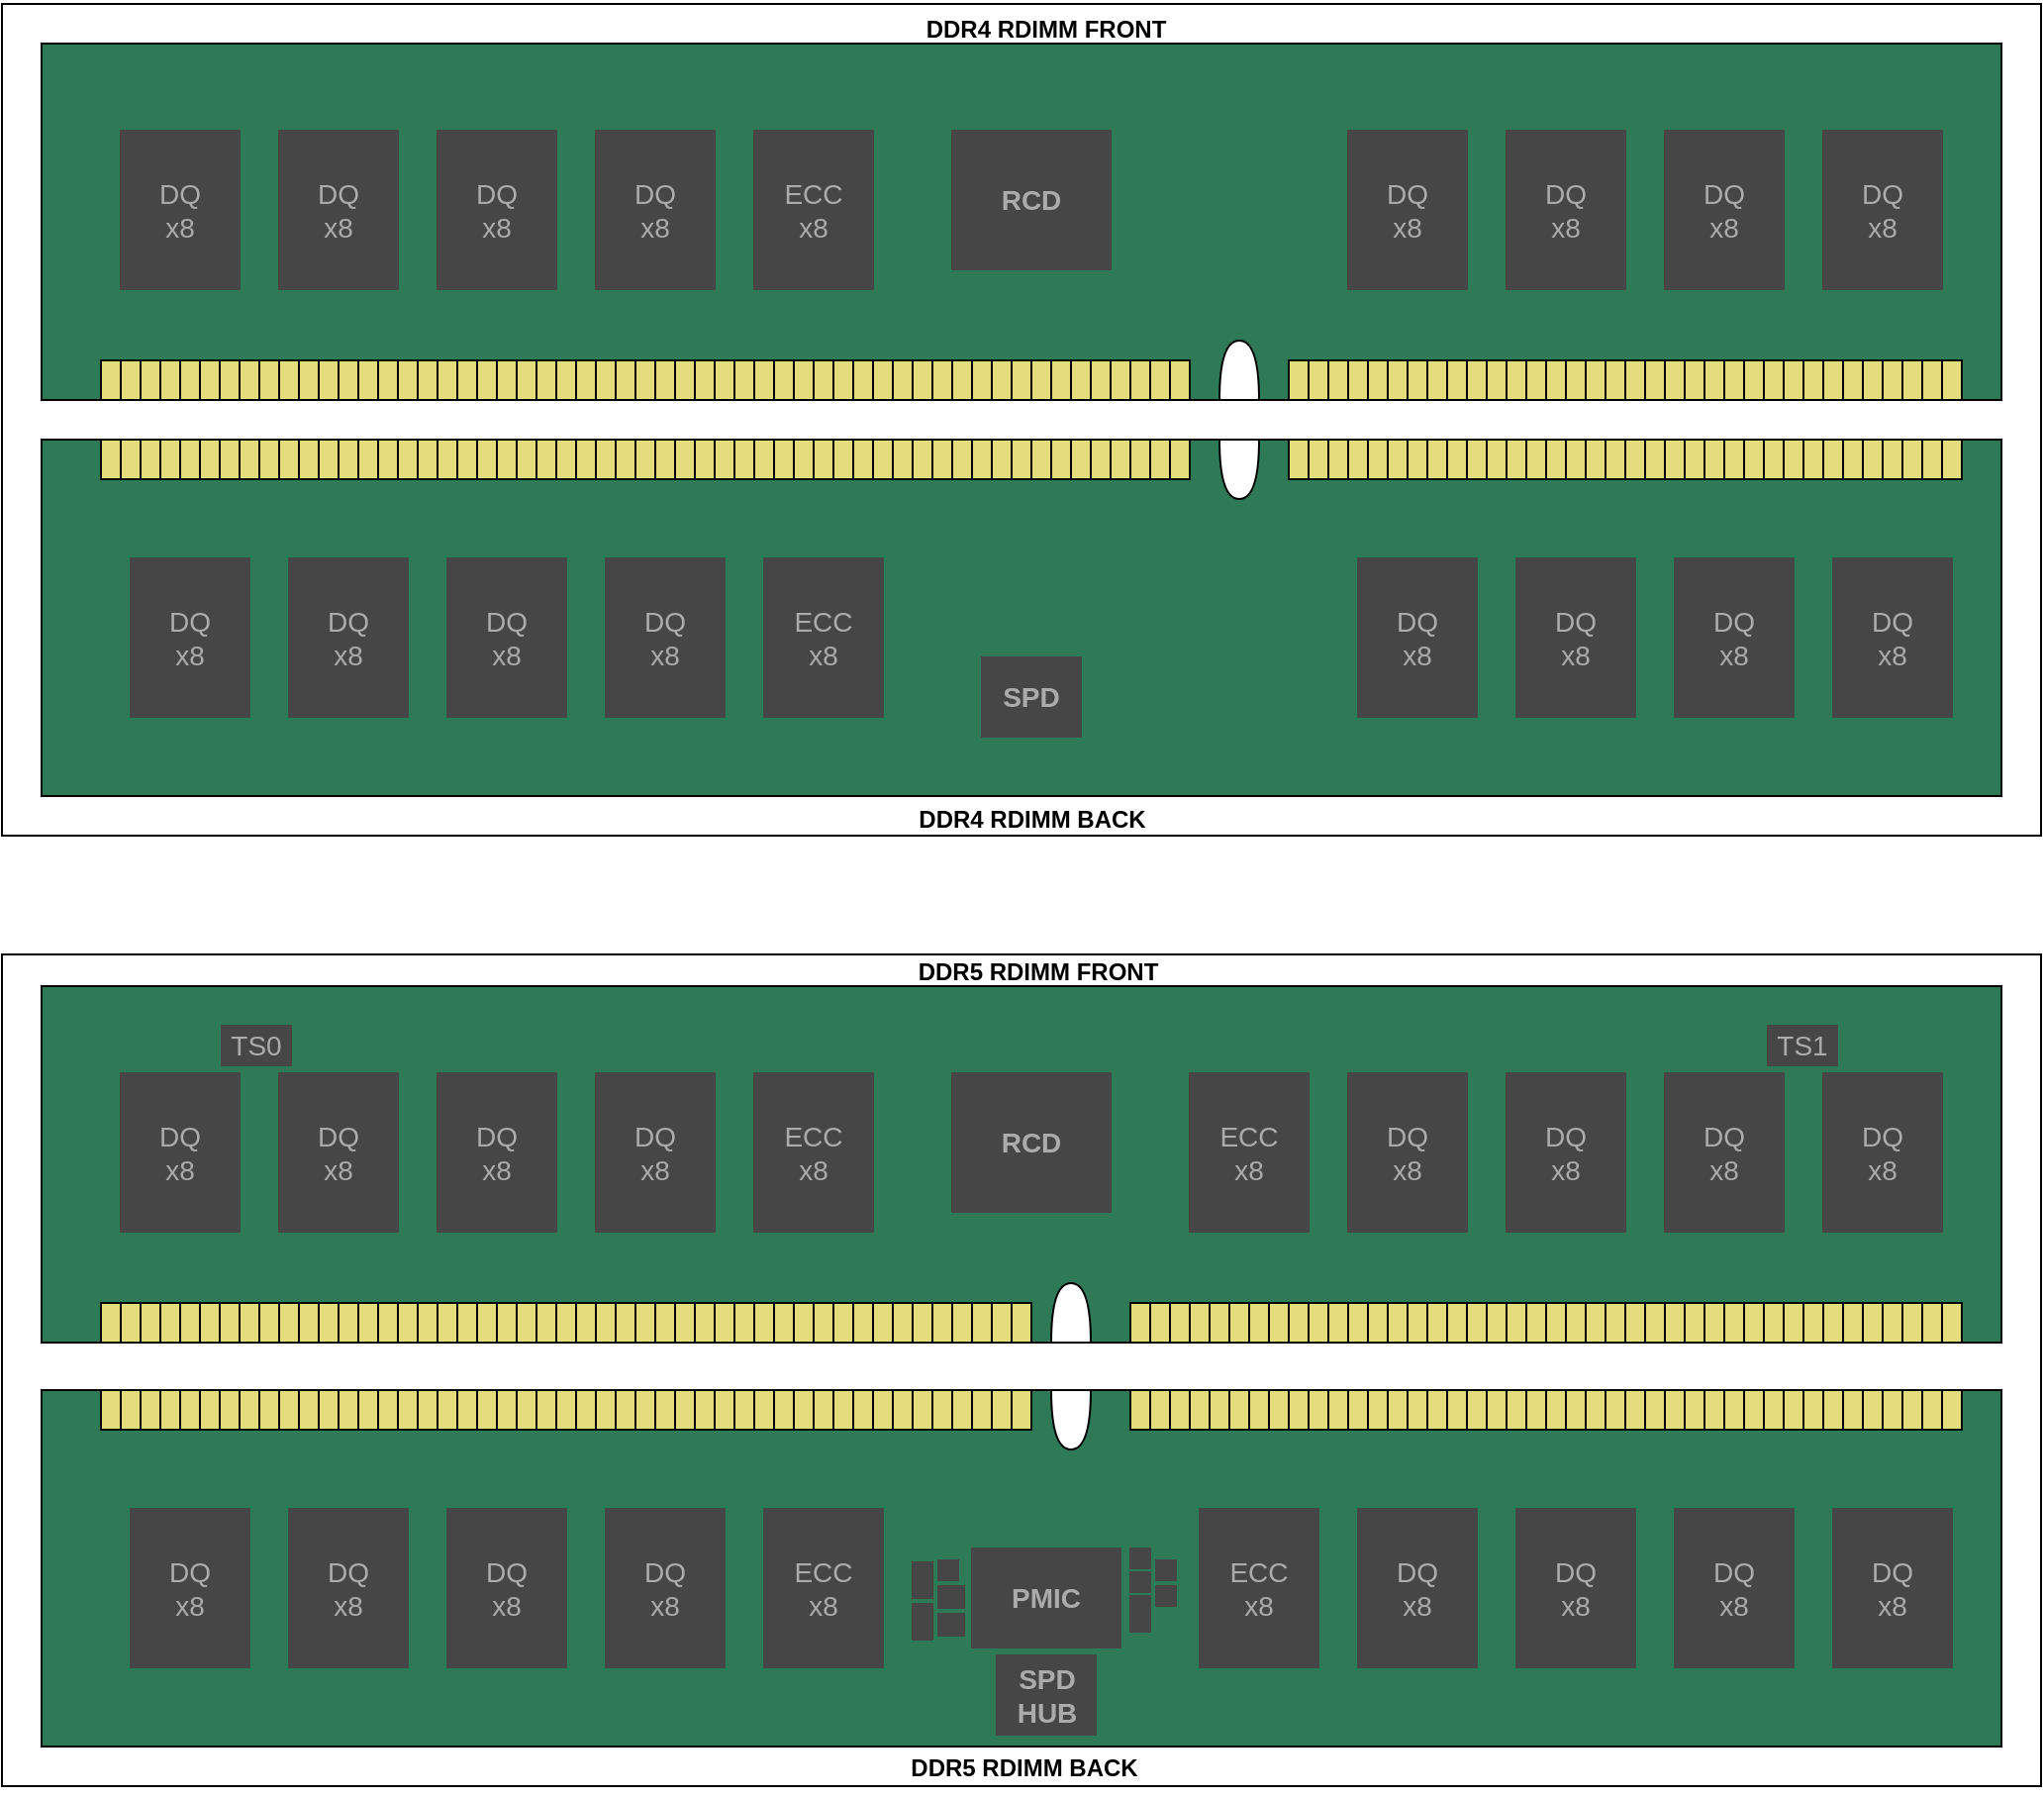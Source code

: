 <mxfile version="26.0.6">
  <diagram name="Page-1" id="8SwprvUhtXKsLwDliLoG">
    <mxGraphModel dx="1229" dy="791" grid="1" gridSize="10" guides="1" tooltips="1" connect="1" arrows="1" fold="1" page="1" pageScale="1" pageWidth="850" pageHeight="1100" math="0" shadow="0">
      <root>
        <mxCell id="0" />
        <mxCell id="1" parent="0" />
        <mxCell id="YjWWDXaZrfKZDx-xZvoM-494" value="" style="rounded=0;whiteSpace=wrap;html=1;" vertex="1" parent="1">
          <mxGeometry y="670" width="1030" height="420" as="geometry" />
        </mxCell>
        <mxCell id="YjWWDXaZrfKZDx-xZvoM-493" value="" style="rounded=0;whiteSpace=wrap;html=1;" vertex="1" parent="1">
          <mxGeometry y="190" width="1030" height="420" as="geometry" />
        </mxCell>
        <mxCell id="YjWWDXaZrfKZDx-xZvoM-2" value="" style="rounded=0;whiteSpace=wrap;html=1;fillColor=#2e7956;" vertex="1" parent="1">
          <mxGeometry x="20" y="210" width="990" height="180" as="geometry" />
        </mxCell>
        <mxCell id="YjWWDXaZrfKZDx-xZvoM-3" value="" style="rounded=0;whiteSpace=wrap;html=1;fillColor=#e5dc7b;" vertex="1" parent="1">
          <mxGeometry x="50" y="370" width="10" height="20" as="geometry" />
        </mxCell>
        <mxCell id="YjWWDXaZrfKZDx-xZvoM-4" value="" style="rounded=0;whiteSpace=wrap;html=1;fillColor=#e5dc7b;" vertex="1" parent="1">
          <mxGeometry x="60" y="370" width="10" height="20" as="geometry" />
        </mxCell>
        <mxCell id="YjWWDXaZrfKZDx-xZvoM-5" value="" style="rounded=0;whiteSpace=wrap;html=1;fillColor=#e5dc7b;" vertex="1" parent="1">
          <mxGeometry x="70" y="370" width="10" height="20" as="geometry" />
        </mxCell>
        <mxCell id="YjWWDXaZrfKZDx-xZvoM-6" value="" style="rounded=0;whiteSpace=wrap;html=1;fillColor=#e5dc7b;" vertex="1" parent="1">
          <mxGeometry x="80" y="370" width="10" height="20" as="geometry" />
        </mxCell>
        <mxCell id="YjWWDXaZrfKZDx-xZvoM-7" value="" style="rounded=0;whiteSpace=wrap;html=1;fillColor=#e5dc7b;" vertex="1" parent="1">
          <mxGeometry x="90" y="370" width="10" height="20" as="geometry" />
        </mxCell>
        <mxCell id="YjWWDXaZrfKZDx-xZvoM-8" value="" style="rounded=0;whiteSpace=wrap;html=1;fillColor=#e5dc7b;" vertex="1" parent="1">
          <mxGeometry x="100" y="370" width="10" height="20" as="geometry" />
        </mxCell>
        <mxCell id="YjWWDXaZrfKZDx-xZvoM-9" value="" style="rounded=0;whiteSpace=wrap;html=1;fillColor=#e5dc7b;" vertex="1" parent="1">
          <mxGeometry x="110" y="370" width="10" height="20" as="geometry" />
        </mxCell>
        <mxCell id="YjWWDXaZrfKZDx-xZvoM-10" value="" style="rounded=0;whiteSpace=wrap;html=1;fillColor=#e5dc7b;" vertex="1" parent="1">
          <mxGeometry x="120" y="370" width="10" height="20" as="geometry" />
        </mxCell>
        <mxCell id="YjWWDXaZrfKZDx-xZvoM-11" value="" style="rounded=0;whiteSpace=wrap;html=1;fillColor=#e5dc7b;" vertex="1" parent="1">
          <mxGeometry x="130" y="370" width="10" height="20" as="geometry" />
        </mxCell>
        <mxCell id="YjWWDXaZrfKZDx-xZvoM-12" value="" style="rounded=0;whiteSpace=wrap;html=1;fillColor=#e5dc7b;" vertex="1" parent="1">
          <mxGeometry x="140" y="370" width="10" height="20" as="geometry" />
        </mxCell>
        <mxCell id="YjWWDXaZrfKZDx-xZvoM-13" value="" style="rounded=0;whiteSpace=wrap;html=1;fillColor=#e5dc7b;" vertex="1" parent="1">
          <mxGeometry x="150" y="370" width="10" height="20" as="geometry" />
        </mxCell>
        <mxCell id="YjWWDXaZrfKZDx-xZvoM-14" value="" style="rounded=0;whiteSpace=wrap;html=1;fillColor=#e5dc7b;" vertex="1" parent="1">
          <mxGeometry x="160" y="370" width="10" height="20" as="geometry" />
        </mxCell>
        <mxCell id="YjWWDXaZrfKZDx-xZvoM-15" value="" style="rounded=0;whiteSpace=wrap;html=1;fillColor=#e5dc7b;" vertex="1" parent="1">
          <mxGeometry x="170" y="370" width="10" height="20" as="geometry" />
        </mxCell>
        <mxCell id="YjWWDXaZrfKZDx-xZvoM-16" value="" style="rounded=0;whiteSpace=wrap;html=1;fillColor=#e5dc7b;" vertex="1" parent="1">
          <mxGeometry x="180" y="370" width="10" height="20" as="geometry" />
        </mxCell>
        <mxCell id="YjWWDXaZrfKZDx-xZvoM-17" value="" style="rounded=0;whiteSpace=wrap;html=1;fillColor=#e5dc7b;" vertex="1" parent="1">
          <mxGeometry x="190" y="370" width="10" height="20" as="geometry" />
        </mxCell>
        <mxCell id="YjWWDXaZrfKZDx-xZvoM-18" value="" style="rounded=0;whiteSpace=wrap;html=1;fillColor=#e5dc7b;" vertex="1" parent="1">
          <mxGeometry x="200" y="370" width="10" height="20" as="geometry" />
        </mxCell>
        <mxCell id="YjWWDXaZrfKZDx-xZvoM-19" value="" style="rounded=0;whiteSpace=wrap;html=1;fillColor=#e5dc7b;" vertex="1" parent="1">
          <mxGeometry x="210" y="370" width="10" height="20" as="geometry" />
        </mxCell>
        <mxCell id="YjWWDXaZrfKZDx-xZvoM-20" value="" style="rounded=0;whiteSpace=wrap;html=1;fillColor=#e5dc7b;" vertex="1" parent="1">
          <mxGeometry x="220" y="370" width="10" height="20" as="geometry" />
        </mxCell>
        <mxCell id="YjWWDXaZrfKZDx-xZvoM-21" value="" style="rounded=0;whiteSpace=wrap;html=1;fillColor=#e5dc7b;" vertex="1" parent="1">
          <mxGeometry x="230" y="370" width="10" height="20" as="geometry" />
        </mxCell>
        <mxCell id="YjWWDXaZrfKZDx-xZvoM-22" value="" style="rounded=0;whiteSpace=wrap;html=1;fillColor=#e5dc7b;" vertex="1" parent="1">
          <mxGeometry x="240" y="370" width="10" height="20" as="geometry" />
        </mxCell>
        <mxCell id="YjWWDXaZrfKZDx-xZvoM-23" value="" style="rounded=0;whiteSpace=wrap;html=1;fillColor=#e5dc7b;" vertex="1" parent="1">
          <mxGeometry x="250" y="370" width="10" height="20" as="geometry" />
        </mxCell>
        <mxCell id="YjWWDXaZrfKZDx-xZvoM-24" value="" style="rounded=0;whiteSpace=wrap;html=1;fillColor=#e5dc7b;" vertex="1" parent="1">
          <mxGeometry x="260" y="370" width="10" height="20" as="geometry" />
        </mxCell>
        <mxCell id="YjWWDXaZrfKZDx-xZvoM-25" value="" style="rounded=0;whiteSpace=wrap;html=1;fillColor=#e5dc7b;" vertex="1" parent="1">
          <mxGeometry x="270" y="370" width="10" height="20" as="geometry" />
        </mxCell>
        <mxCell id="YjWWDXaZrfKZDx-xZvoM-26" value="" style="rounded=0;whiteSpace=wrap;html=1;fillColor=#e5dc7b;" vertex="1" parent="1">
          <mxGeometry x="280" y="370" width="10" height="20" as="geometry" />
        </mxCell>
        <mxCell id="YjWWDXaZrfKZDx-xZvoM-27" value="" style="rounded=0;whiteSpace=wrap;html=1;fillColor=#e5dc7b;" vertex="1" parent="1">
          <mxGeometry x="290" y="370" width="10" height="20" as="geometry" />
        </mxCell>
        <mxCell id="YjWWDXaZrfKZDx-xZvoM-28" value="" style="rounded=0;whiteSpace=wrap;html=1;fillColor=#e5dc7b;" vertex="1" parent="1">
          <mxGeometry x="300" y="370" width="10" height="20" as="geometry" />
        </mxCell>
        <mxCell id="YjWWDXaZrfKZDx-xZvoM-29" value="" style="rounded=0;whiteSpace=wrap;html=1;fillColor=#e5dc7b;" vertex="1" parent="1">
          <mxGeometry x="310" y="370" width="10" height="20" as="geometry" />
        </mxCell>
        <mxCell id="YjWWDXaZrfKZDx-xZvoM-30" value="" style="rounded=0;whiteSpace=wrap;html=1;fillColor=#e5dc7b;" vertex="1" parent="1">
          <mxGeometry x="320" y="370" width="10" height="20" as="geometry" />
        </mxCell>
        <mxCell id="YjWWDXaZrfKZDx-xZvoM-31" value="" style="rounded=0;whiteSpace=wrap;html=1;fillColor=#e5dc7b;" vertex="1" parent="1">
          <mxGeometry x="330" y="370" width="10" height="20" as="geometry" />
        </mxCell>
        <mxCell id="YjWWDXaZrfKZDx-xZvoM-32" value="" style="rounded=0;whiteSpace=wrap;html=1;fillColor=#e5dc7b;" vertex="1" parent="1">
          <mxGeometry x="340" y="370" width="10" height="20" as="geometry" />
        </mxCell>
        <mxCell id="YjWWDXaZrfKZDx-xZvoM-33" value="" style="rounded=0;whiteSpace=wrap;html=1;fillColor=#e5dc7b;" vertex="1" parent="1">
          <mxGeometry x="350" y="370" width="10" height="20" as="geometry" />
        </mxCell>
        <mxCell id="YjWWDXaZrfKZDx-xZvoM-34" value="" style="rounded=0;whiteSpace=wrap;html=1;fillColor=#e5dc7b;" vertex="1" parent="1">
          <mxGeometry x="360" y="370" width="10" height="20" as="geometry" />
        </mxCell>
        <mxCell id="YjWWDXaZrfKZDx-xZvoM-35" value="" style="rounded=0;whiteSpace=wrap;html=1;fillColor=#e5dc7b;" vertex="1" parent="1">
          <mxGeometry x="370" y="370" width="10" height="20" as="geometry" />
        </mxCell>
        <mxCell id="YjWWDXaZrfKZDx-xZvoM-36" value="" style="rounded=0;whiteSpace=wrap;html=1;fillColor=#e5dc7b;" vertex="1" parent="1">
          <mxGeometry x="380" y="370" width="10" height="20" as="geometry" />
        </mxCell>
        <mxCell id="YjWWDXaZrfKZDx-xZvoM-37" value="" style="rounded=0;whiteSpace=wrap;html=1;fillColor=#e5dc7b;" vertex="1" parent="1">
          <mxGeometry x="390" y="370" width="10" height="20" as="geometry" />
        </mxCell>
        <mxCell id="YjWWDXaZrfKZDx-xZvoM-38" value="" style="rounded=0;whiteSpace=wrap;html=1;fillColor=#e5dc7b;" vertex="1" parent="1">
          <mxGeometry x="400" y="370" width="10" height="20" as="geometry" />
        </mxCell>
        <mxCell id="YjWWDXaZrfKZDx-xZvoM-39" value="" style="rounded=0;whiteSpace=wrap;html=1;fillColor=#e5dc7b;" vertex="1" parent="1">
          <mxGeometry x="410" y="370" width="10" height="20" as="geometry" />
        </mxCell>
        <mxCell id="YjWWDXaZrfKZDx-xZvoM-40" value="" style="rounded=0;whiteSpace=wrap;html=1;fillColor=#e5dc7b;" vertex="1" parent="1">
          <mxGeometry x="420" y="370" width="10" height="20" as="geometry" />
        </mxCell>
        <mxCell id="YjWWDXaZrfKZDx-xZvoM-41" value="" style="rounded=0;whiteSpace=wrap;html=1;fillColor=#e5dc7b;" vertex="1" parent="1">
          <mxGeometry x="550" y="370" width="10" height="20" as="geometry" />
        </mxCell>
        <mxCell id="YjWWDXaZrfKZDx-xZvoM-42" value="" style="rounded=0;whiteSpace=wrap;html=1;fillColor=#e5dc7b;" vertex="1" parent="1">
          <mxGeometry x="560" y="370" width="10" height="20" as="geometry" />
        </mxCell>
        <mxCell id="YjWWDXaZrfKZDx-xZvoM-43" value="" style="rounded=0;whiteSpace=wrap;html=1;fillColor=#e5dc7b;" vertex="1" parent="1">
          <mxGeometry x="570" y="370" width="10" height="20" as="geometry" />
        </mxCell>
        <mxCell id="YjWWDXaZrfKZDx-xZvoM-44" value="" style="rounded=0;whiteSpace=wrap;html=1;fillColor=#e5dc7b;" vertex="1" parent="1">
          <mxGeometry x="580" y="370" width="10" height="20" as="geometry" />
        </mxCell>
        <mxCell id="YjWWDXaZrfKZDx-xZvoM-45" value="" style="rounded=0;whiteSpace=wrap;html=1;fillColor=#e5dc7b;" vertex="1" parent="1">
          <mxGeometry x="590" y="370" width="10" height="20" as="geometry" />
        </mxCell>
        <mxCell id="YjWWDXaZrfKZDx-xZvoM-46" value="" style="rounded=0;whiteSpace=wrap;html=1;fillColor=#e5dc7b;" vertex="1" parent="1">
          <mxGeometry x="650" y="370" width="10" height="20" as="geometry" />
        </mxCell>
        <mxCell id="YjWWDXaZrfKZDx-xZvoM-47" value="" style="rounded=0;whiteSpace=wrap;html=1;fillColor=#e5dc7b;" vertex="1" parent="1">
          <mxGeometry x="660" y="370" width="10" height="20" as="geometry" />
        </mxCell>
        <mxCell id="YjWWDXaZrfKZDx-xZvoM-48" value="" style="rounded=0;whiteSpace=wrap;html=1;fillColor=#e5dc7b;" vertex="1" parent="1">
          <mxGeometry x="670" y="370" width="10" height="20" as="geometry" />
        </mxCell>
        <mxCell id="YjWWDXaZrfKZDx-xZvoM-49" value="" style="rounded=0;whiteSpace=wrap;html=1;fillColor=#e5dc7b;" vertex="1" parent="1">
          <mxGeometry x="680" y="370" width="10" height="20" as="geometry" />
        </mxCell>
        <mxCell id="YjWWDXaZrfKZDx-xZvoM-50" value="" style="rounded=0;whiteSpace=wrap;html=1;fillColor=#e5dc7b;" vertex="1" parent="1">
          <mxGeometry x="690" y="370" width="10" height="20" as="geometry" />
        </mxCell>
        <mxCell id="YjWWDXaZrfKZDx-xZvoM-51" value="" style="rounded=0;whiteSpace=wrap;html=1;fillColor=#e5dc7b;" vertex="1" parent="1">
          <mxGeometry x="700" y="370" width="10" height="20" as="geometry" />
        </mxCell>
        <mxCell id="YjWWDXaZrfKZDx-xZvoM-52" value="" style="rounded=0;whiteSpace=wrap;html=1;fillColor=#e5dc7b;" vertex="1" parent="1">
          <mxGeometry x="710" y="370" width="10" height="20" as="geometry" />
        </mxCell>
        <mxCell id="YjWWDXaZrfKZDx-xZvoM-53" value="" style="rounded=0;whiteSpace=wrap;html=1;fillColor=#e5dc7b;" vertex="1" parent="1">
          <mxGeometry x="720" y="370" width="10" height="20" as="geometry" />
        </mxCell>
        <mxCell id="YjWWDXaZrfKZDx-xZvoM-54" value="" style="rounded=0;whiteSpace=wrap;html=1;fillColor=#e5dc7b;" vertex="1" parent="1">
          <mxGeometry x="730" y="370" width="10" height="20" as="geometry" />
        </mxCell>
        <mxCell id="YjWWDXaZrfKZDx-xZvoM-55" value="" style="rounded=0;whiteSpace=wrap;html=1;fillColor=#e5dc7b;" vertex="1" parent="1">
          <mxGeometry x="740" y="370" width="10" height="20" as="geometry" />
        </mxCell>
        <mxCell id="YjWWDXaZrfKZDx-xZvoM-56" value="" style="rounded=0;whiteSpace=wrap;html=1;fillColor=#e5dc7b;" vertex="1" parent="1">
          <mxGeometry x="750" y="370" width="10" height="20" as="geometry" />
        </mxCell>
        <mxCell id="YjWWDXaZrfKZDx-xZvoM-57" value="" style="rounded=0;whiteSpace=wrap;html=1;fillColor=#e5dc7b;" vertex="1" parent="1">
          <mxGeometry x="760" y="370" width="10" height="20" as="geometry" />
        </mxCell>
        <mxCell id="YjWWDXaZrfKZDx-xZvoM-58" value="" style="rounded=0;whiteSpace=wrap;html=1;fillColor=#e5dc7b;" vertex="1" parent="1">
          <mxGeometry x="770" y="370" width="10" height="20" as="geometry" />
        </mxCell>
        <mxCell id="YjWWDXaZrfKZDx-xZvoM-59" value="" style="rounded=0;whiteSpace=wrap;html=1;fillColor=#e5dc7b;" vertex="1" parent="1">
          <mxGeometry x="780" y="370" width="10" height="20" as="geometry" />
        </mxCell>
        <mxCell id="YjWWDXaZrfKZDx-xZvoM-60" value="" style="rounded=0;whiteSpace=wrap;html=1;fillColor=#e5dc7b;" vertex="1" parent="1">
          <mxGeometry x="790" y="370" width="10" height="20" as="geometry" />
        </mxCell>
        <mxCell id="YjWWDXaZrfKZDx-xZvoM-61" value="" style="rounded=0;whiteSpace=wrap;html=1;fillColor=#e5dc7b;" vertex="1" parent="1">
          <mxGeometry x="800" y="370" width="10" height="20" as="geometry" />
        </mxCell>
        <mxCell id="YjWWDXaZrfKZDx-xZvoM-62" value="" style="rounded=0;whiteSpace=wrap;html=1;fillColor=#e5dc7b;" vertex="1" parent="1">
          <mxGeometry x="810" y="370" width="10" height="20" as="geometry" />
        </mxCell>
        <mxCell id="YjWWDXaZrfKZDx-xZvoM-63" value="" style="rounded=0;whiteSpace=wrap;html=1;fillColor=#e5dc7b;" vertex="1" parent="1">
          <mxGeometry x="820" y="370" width="10" height="20" as="geometry" />
        </mxCell>
        <mxCell id="YjWWDXaZrfKZDx-xZvoM-64" value="" style="rounded=0;whiteSpace=wrap;html=1;fillColor=#e5dc7b;" vertex="1" parent="1">
          <mxGeometry x="830" y="370" width="10" height="20" as="geometry" />
        </mxCell>
        <mxCell id="YjWWDXaZrfKZDx-xZvoM-65" value="" style="rounded=0;whiteSpace=wrap;html=1;fillColor=#e5dc7b;" vertex="1" parent="1">
          <mxGeometry x="840" y="370" width="10" height="20" as="geometry" />
        </mxCell>
        <mxCell id="YjWWDXaZrfKZDx-xZvoM-66" value="" style="rounded=0;whiteSpace=wrap;html=1;fillColor=#e5dc7b;" vertex="1" parent="1">
          <mxGeometry x="850" y="370" width="10" height="20" as="geometry" />
        </mxCell>
        <mxCell id="YjWWDXaZrfKZDx-xZvoM-67" value="" style="rounded=0;whiteSpace=wrap;html=1;fillColor=#e5dc7b;" vertex="1" parent="1">
          <mxGeometry x="860" y="370" width="10" height="20" as="geometry" />
        </mxCell>
        <mxCell id="YjWWDXaZrfKZDx-xZvoM-68" value="" style="rounded=0;whiteSpace=wrap;html=1;fillColor=#e5dc7b;" vertex="1" parent="1">
          <mxGeometry x="870" y="370" width="10" height="20" as="geometry" />
        </mxCell>
        <mxCell id="YjWWDXaZrfKZDx-xZvoM-69" value="" style="rounded=0;whiteSpace=wrap;html=1;fillColor=#e5dc7b;" vertex="1" parent="1">
          <mxGeometry x="880" y="370" width="10" height="20" as="geometry" />
        </mxCell>
        <mxCell id="YjWWDXaZrfKZDx-xZvoM-70" value="" style="rounded=0;whiteSpace=wrap;html=1;fillColor=#e5dc7b;" vertex="1" parent="1">
          <mxGeometry x="890" y="370" width="10" height="20" as="geometry" />
        </mxCell>
        <mxCell id="YjWWDXaZrfKZDx-xZvoM-71" value="" style="rounded=0;whiteSpace=wrap;html=1;fillColor=#e5dc7b;" vertex="1" parent="1">
          <mxGeometry x="900" y="370" width="10" height="20" as="geometry" />
        </mxCell>
        <mxCell id="YjWWDXaZrfKZDx-xZvoM-72" value="" style="rounded=0;whiteSpace=wrap;html=1;fillColor=#e5dc7b;" vertex="1" parent="1">
          <mxGeometry x="910" y="370" width="10" height="20" as="geometry" />
        </mxCell>
        <mxCell id="YjWWDXaZrfKZDx-xZvoM-73" value="" style="rounded=0;whiteSpace=wrap;html=1;fillColor=#e5dc7b;" vertex="1" parent="1">
          <mxGeometry x="920" y="370" width="10" height="20" as="geometry" />
        </mxCell>
        <mxCell id="YjWWDXaZrfKZDx-xZvoM-74" value="" style="rounded=0;whiteSpace=wrap;html=1;fillColor=#e5dc7b;" vertex="1" parent="1">
          <mxGeometry x="930" y="370" width="10" height="20" as="geometry" />
        </mxCell>
        <mxCell id="YjWWDXaZrfKZDx-xZvoM-75" value="" style="rounded=0;whiteSpace=wrap;html=1;fillColor=#e5dc7b;" vertex="1" parent="1">
          <mxGeometry x="940" y="370" width="10" height="20" as="geometry" />
        </mxCell>
        <mxCell id="YjWWDXaZrfKZDx-xZvoM-76" value="" style="rounded=0;whiteSpace=wrap;html=1;fillColor=#e5dc7b;" vertex="1" parent="1">
          <mxGeometry x="950" y="370" width="10" height="20" as="geometry" />
        </mxCell>
        <mxCell id="YjWWDXaZrfKZDx-xZvoM-77" value="" style="rounded=0;whiteSpace=wrap;html=1;fillColor=#e5dc7b;" vertex="1" parent="1">
          <mxGeometry x="960" y="370" width="10" height="20" as="geometry" />
        </mxCell>
        <mxCell id="YjWWDXaZrfKZDx-xZvoM-78" value="" style="rounded=0;whiteSpace=wrap;html=1;fillColor=#e5dc7b;" vertex="1" parent="1">
          <mxGeometry x="970" y="370" width="10" height="20" as="geometry" />
        </mxCell>
        <mxCell id="YjWWDXaZrfKZDx-xZvoM-79" value="" style="rounded=0;whiteSpace=wrap;html=1;fillColor=#e5dc7b;" vertex="1" parent="1">
          <mxGeometry x="980" y="370" width="10" height="20" as="geometry" />
        </mxCell>
        <mxCell id="YjWWDXaZrfKZDx-xZvoM-80" value="" style="shape=or;whiteSpace=wrap;html=1;direction=north;" vertex="1" parent="1">
          <mxGeometry x="615" y="360" width="20" height="30" as="geometry" />
        </mxCell>
        <mxCell id="YjWWDXaZrfKZDx-xZvoM-81" value="" style="rounded=0;whiteSpace=wrap;html=1;fillColor=#e5dc7b;" vertex="1" parent="1">
          <mxGeometry x="520" y="370" width="10" height="20" as="geometry" />
        </mxCell>
        <mxCell id="YjWWDXaZrfKZDx-xZvoM-82" value="" style="rounded=0;whiteSpace=wrap;html=1;fillColor=#e5dc7b;" vertex="1" parent="1">
          <mxGeometry x="530" y="370" width="10" height="20" as="geometry" />
        </mxCell>
        <mxCell id="YjWWDXaZrfKZDx-xZvoM-83" value="" style="rounded=0;whiteSpace=wrap;html=1;fillColor=#e5dc7b;" vertex="1" parent="1">
          <mxGeometry x="540" y="370" width="10" height="20" as="geometry" />
        </mxCell>
        <mxCell id="YjWWDXaZrfKZDx-xZvoM-84" value="" style="rounded=0;whiteSpace=wrap;html=1;fillColor=#e5dc7b;" vertex="1" parent="1">
          <mxGeometry x="430" y="370" width="10" height="20" as="geometry" />
        </mxCell>
        <mxCell id="YjWWDXaZrfKZDx-xZvoM-85" value="" style="rounded=0;whiteSpace=wrap;html=1;fillColor=#e5dc7b;" vertex="1" parent="1">
          <mxGeometry x="440" y="370" width="10" height="20" as="geometry" />
        </mxCell>
        <mxCell id="YjWWDXaZrfKZDx-xZvoM-86" value="&lt;font style=&quot;font-size: 14px;&quot; color=&quot;#ababab&quot;&gt;&lt;b&gt;RCD&lt;/b&gt;&lt;/font&gt;" style="rounded=0;whiteSpace=wrap;html=1;strokeColor=#454744;fillColor=#464646;direction=south;" vertex="1" parent="1">
          <mxGeometry x="480" y="254" width="80" height="70" as="geometry" />
        </mxCell>
        <mxCell id="YjWWDXaZrfKZDx-xZvoM-87" value="" style="rounded=0;whiteSpace=wrap;html=1;fillColor=#e5dc7b;" vertex="1" parent="1">
          <mxGeometry x="450" y="370" width="10" height="20" as="geometry" />
        </mxCell>
        <mxCell id="YjWWDXaZrfKZDx-xZvoM-88" value="" style="rounded=0;whiteSpace=wrap;html=1;fillColor=#e5dc7b;" vertex="1" parent="1">
          <mxGeometry x="460" y="370" width="10" height="20" as="geometry" />
        </mxCell>
        <mxCell id="YjWWDXaZrfKZDx-xZvoM-89" value="" style="rounded=0;whiteSpace=wrap;html=1;fillColor=#e5dc7b;" vertex="1" parent="1">
          <mxGeometry x="470" y="370" width="10" height="20" as="geometry" />
        </mxCell>
        <mxCell id="YjWWDXaZrfKZDx-xZvoM-90" value="" style="rounded=0;whiteSpace=wrap;html=1;fillColor=#e5dc7b;" vertex="1" parent="1">
          <mxGeometry x="480" y="370" width="10" height="20" as="geometry" />
        </mxCell>
        <mxCell id="YjWWDXaZrfKZDx-xZvoM-91" value="" style="rounded=0;whiteSpace=wrap;html=1;fillColor=#e5dc7b;" vertex="1" parent="1">
          <mxGeometry x="490" y="370" width="10" height="20" as="geometry" />
        </mxCell>
        <mxCell id="YjWWDXaZrfKZDx-xZvoM-92" value="" style="rounded=0;whiteSpace=wrap;html=1;fillColor=#e5dc7b;" vertex="1" parent="1">
          <mxGeometry x="500" y="370" width="10" height="20" as="geometry" />
        </mxCell>
        <mxCell id="YjWWDXaZrfKZDx-xZvoM-93" value="" style="rounded=0;whiteSpace=wrap;html=1;fillColor=#e5dc7b;" vertex="1" parent="1">
          <mxGeometry x="510" y="370" width="10" height="20" as="geometry" />
        </mxCell>
        <mxCell id="YjWWDXaZrfKZDx-xZvoM-110" value="&lt;font style=&quot;font-size: 14px;&quot; color=&quot;#ababab&quot;&gt;DQ&lt;/font&gt;&lt;div style=&quot;font-size: 14px;&quot;&gt;&lt;font color=&quot;#ababab&quot;&gt;x8&lt;/font&gt;&lt;/div&gt;" style="rounded=0;whiteSpace=wrap;html=1;strokeColor=#454744;fillColor=#464646;" vertex="1" parent="1">
          <mxGeometry x="60" y="254" width="60" height="80" as="geometry" />
        </mxCell>
        <mxCell id="YjWWDXaZrfKZDx-xZvoM-111" value="&lt;font style=&quot;font-size: 14px;&quot; color=&quot;#ababab&quot;&gt;DQ&lt;/font&gt;&lt;div style=&quot;font-size: 14px;&quot;&gt;&lt;font color=&quot;#ababab&quot;&gt;x8&lt;/font&gt;&lt;/div&gt;" style="rounded=0;whiteSpace=wrap;html=1;strokeColor=#454744;fillColor=#464646;" vertex="1" parent="1">
          <mxGeometry x="140" y="254" width="60" height="80" as="geometry" />
        </mxCell>
        <mxCell id="YjWWDXaZrfKZDx-xZvoM-112" value="&lt;font style=&quot;font-size: 14px;&quot; color=&quot;#ababab&quot;&gt;DQ&lt;/font&gt;&lt;div style=&quot;font-size: 14px;&quot;&gt;&lt;font color=&quot;#ababab&quot;&gt;x8&lt;/font&gt;&lt;/div&gt;" style="rounded=0;whiteSpace=wrap;html=1;strokeColor=#454744;fillColor=#464646;" vertex="1" parent="1">
          <mxGeometry x="220" y="254" width="60" height="80" as="geometry" />
        </mxCell>
        <mxCell id="YjWWDXaZrfKZDx-xZvoM-113" value="&lt;font style=&quot;font-size: 14px;&quot; color=&quot;#ababab&quot;&gt;DQ&lt;/font&gt;&lt;div style=&quot;font-size: 14px;&quot;&gt;&lt;font color=&quot;#ababab&quot;&gt;x8&lt;/font&gt;&lt;/div&gt;" style="rounded=0;whiteSpace=wrap;html=1;strokeColor=#454744;fillColor=#464646;" vertex="1" parent="1">
          <mxGeometry x="300" y="254" width="60" height="80" as="geometry" />
        </mxCell>
        <mxCell id="YjWWDXaZrfKZDx-xZvoM-114" value="&lt;font style=&quot;font-size: 14px;&quot; color=&quot;#ababab&quot;&gt;ECC&lt;/font&gt;&lt;div style=&quot;font-size: 14px;&quot;&gt;&lt;font color=&quot;#ababab&quot;&gt;x8&lt;/font&gt;&lt;/div&gt;" style="rounded=0;whiteSpace=wrap;html=1;strokeColor=#454744;fillColor=#464646;" vertex="1" parent="1">
          <mxGeometry x="380" y="254" width="60" height="80" as="geometry" />
        </mxCell>
        <mxCell id="YjWWDXaZrfKZDx-xZvoM-116" value="&lt;font style=&quot;font-size: 14px;&quot; color=&quot;#ababab&quot;&gt;DQ&lt;/font&gt;&lt;div style=&quot;font-size: 14px;&quot;&gt;&lt;font color=&quot;#ababab&quot;&gt;x8&lt;/font&gt;&lt;/div&gt;" style="rounded=0;whiteSpace=wrap;html=1;strokeColor=#454744;fillColor=#464646;" vertex="1" parent="1">
          <mxGeometry x="680" y="254" width="60" height="80" as="geometry" />
        </mxCell>
        <mxCell id="YjWWDXaZrfKZDx-xZvoM-117" value="&lt;font style=&quot;font-size: 14px;&quot; color=&quot;#ababab&quot;&gt;DQ&lt;/font&gt;&lt;div style=&quot;font-size: 14px;&quot;&gt;&lt;font color=&quot;#ababab&quot;&gt;x8&lt;/font&gt;&lt;/div&gt;" style="rounded=0;whiteSpace=wrap;html=1;strokeColor=#454744;fillColor=#464646;" vertex="1" parent="1">
          <mxGeometry x="760" y="254" width="60" height="80" as="geometry" />
        </mxCell>
        <mxCell id="YjWWDXaZrfKZDx-xZvoM-118" value="&lt;font style=&quot;font-size: 14px;&quot; color=&quot;#ababab&quot;&gt;DQ&lt;/font&gt;&lt;div style=&quot;font-size: 14px;&quot;&gt;&lt;font color=&quot;#ababab&quot;&gt;x8&lt;/font&gt;&lt;/div&gt;" style="rounded=0;whiteSpace=wrap;html=1;strokeColor=#454744;fillColor=#464646;" vertex="1" parent="1">
          <mxGeometry x="840" y="254" width="60" height="80" as="geometry" />
        </mxCell>
        <mxCell id="YjWWDXaZrfKZDx-xZvoM-119" value="&lt;font style=&quot;font-size: 14px;&quot; color=&quot;#ababab&quot;&gt;DQ&lt;/font&gt;&lt;div style=&quot;font-size: 14px;&quot;&gt;&lt;font color=&quot;#ababab&quot;&gt;x8&lt;/font&gt;&lt;/div&gt;" style="rounded=0;whiteSpace=wrap;html=1;strokeColor=#454744;fillColor=#464646;" vertex="1" parent="1">
          <mxGeometry x="920" y="254" width="60" height="80" as="geometry" />
        </mxCell>
        <mxCell id="YjWWDXaZrfKZDx-xZvoM-159" value="" style="rounded=0;whiteSpace=wrap;html=1;fillColor=#2e7956;" vertex="1" parent="1">
          <mxGeometry x="20" y="410" width="990" height="180" as="geometry" />
        </mxCell>
        <mxCell id="YjWWDXaZrfKZDx-xZvoM-160" value="" style="rounded=0;whiteSpace=wrap;html=1;fillColor=#e5dc7b;" vertex="1" parent="1">
          <mxGeometry x="50" y="410" width="10" height="20" as="geometry" />
        </mxCell>
        <mxCell id="YjWWDXaZrfKZDx-xZvoM-161" value="" style="rounded=0;whiteSpace=wrap;html=1;fillColor=#e5dc7b;" vertex="1" parent="1">
          <mxGeometry x="60" y="410" width="10" height="20" as="geometry" />
        </mxCell>
        <mxCell id="YjWWDXaZrfKZDx-xZvoM-162" value="" style="rounded=0;whiteSpace=wrap;html=1;fillColor=#e5dc7b;" vertex="1" parent="1">
          <mxGeometry x="70" y="410" width="10" height="20" as="geometry" />
        </mxCell>
        <mxCell id="YjWWDXaZrfKZDx-xZvoM-163" value="" style="rounded=0;whiteSpace=wrap;html=1;fillColor=#e5dc7b;" vertex="1" parent="1">
          <mxGeometry x="80" y="410" width="10" height="20" as="geometry" />
        </mxCell>
        <mxCell id="YjWWDXaZrfKZDx-xZvoM-164" value="" style="rounded=0;whiteSpace=wrap;html=1;fillColor=#e5dc7b;" vertex="1" parent="1">
          <mxGeometry x="90" y="410" width="10" height="20" as="geometry" />
        </mxCell>
        <mxCell id="YjWWDXaZrfKZDx-xZvoM-165" value="" style="rounded=0;whiteSpace=wrap;html=1;fillColor=#e5dc7b;" vertex="1" parent="1">
          <mxGeometry x="100" y="410" width="10" height="20" as="geometry" />
        </mxCell>
        <mxCell id="YjWWDXaZrfKZDx-xZvoM-166" value="" style="rounded=0;whiteSpace=wrap;html=1;fillColor=#e5dc7b;" vertex="1" parent="1">
          <mxGeometry x="110" y="410" width="10" height="20" as="geometry" />
        </mxCell>
        <mxCell id="YjWWDXaZrfKZDx-xZvoM-167" value="" style="rounded=0;whiteSpace=wrap;html=1;fillColor=#e5dc7b;" vertex="1" parent="1">
          <mxGeometry x="120" y="410" width="10" height="20" as="geometry" />
        </mxCell>
        <mxCell id="YjWWDXaZrfKZDx-xZvoM-168" value="" style="rounded=0;whiteSpace=wrap;html=1;fillColor=#e5dc7b;" vertex="1" parent="1">
          <mxGeometry x="130" y="410" width="10" height="20" as="geometry" />
        </mxCell>
        <mxCell id="YjWWDXaZrfKZDx-xZvoM-169" value="" style="rounded=0;whiteSpace=wrap;html=1;fillColor=#e5dc7b;" vertex="1" parent="1">
          <mxGeometry x="140" y="410" width="10" height="20" as="geometry" />
        </mxCell>
        <mxCell id="YjWWDXaZrfKZDx-xZvoM-170" value="" style="rounded=0;whiteSpace=wrap;html=1;fillColor=#e5dc7b;" vertex="1" parent="1">
          <mxGeometry x="150" y="410" width="10" height="20" as="geometry" />
        </mxCell>
        <mxCell id="YjWWDXaZrfKZDx-xZvoM-171" value="" style="rounded=0;whiteSpace=wrap;html=1;fillColor=#e5dc7b;" vertex="1" parent="1">
          <mxGeometry x="160" y="410" width="10" height="20" as="geometry" />
        </mxCell>
        <mxCell id="YjWWDXaZrfKZDx-xZvoM-172" value="" style="rounded=0;whiteSpace=wrap;html=1;fillColor=#e5dc7b;" vertex="1" parent="1">
          <mxGeometry x="170" y="410" width="10" height="20" as="geometry" />
        </mxCell>
        <mxCell id="YjWWDXaZrfKZDx-xZvoM-173" value="" style="rounded=0;whiteSpace=wrap;html=1;fillColor=#e5dc7b;" vertex="1" parent="1">
          <mxGeometry x="180" y="410" width="10" height="20" as="geometry" />
        </mxCell>
        <mxCell id="YjWWDXaZrfKZDx-xZvoM-174" value="" style="rounded=0;whiteSpace=wrap;html=1;fillColor=#e5dc7b;" vertex="1" parent="1">
          <mxGeometry x="190" y="410" width="10" height="20" as="geometry" />
        </mxCell>
        <mxCell id="YjWWDXaZrfKZDx-xZvoM-175" value="" style="rounded=0;whiteSpace=wrap;html=1;fillColor=#e5dc7b;" vertex="1" parent="1">
          <mxGeometry x="200" y="410" width="10" height="20" as="geometry" />
        </mxCell>
        <mxCell id="YjWWDXaZrfKZDx-xZvoM-176" value="" style="rounded=0;whiteSpace=wrap;html=1;fillColor=#e5dc7b;" vertex="1" parent="1">
          <mxGeometry x="210" y="410" width="10" height="20" as="geometry" />
        </mxCell>
        <mxCell id="YjWWDXaZrfKZDx-xZvoM-177" value="" style="rounded=0;whiteSpace=wrap;html=1;fillColor=#e5dc7b;" vertex="1" parent="1">
          <mxGeometry x="220" y="410" width="10" height="20" as="geometry" />
        </mxCell>
        <mxCell id="YjWWDXaZrfKZDx-xZvoM-178" value="" style="rounded=0;whiteSpace=wrap;html=1;fillColor=#e5dc7b;" vertex="1" parent="1">
          <mxGeometry x="230" y="410" width="10" height="20" as="geometry" />
        </mxCell>
        <mxCell id="YjWWDXaZrfKZDx-xZvoM-179" value="" style="rounded=0;whiteSpace=wrap;html=1;fillColor=#e5dc7b;" vertex="1" parent="1">
          <mxGeometry x="240" y="410" width="10" height="20" as="geometry" />
        </mxCell>
        <mxCell id="YjWWDXaZrfKZDx-xZvoM-180" value="" style="rounded=0;whiteSpace=wrap;html=1;fillColor=#e5dc7b;" vertex="1" parent="1">
          <mxGeometry x="250" y="410" width="10" height="20" as="geometry" />
        </mxCell>
        <mxCell id="YjWWDXaZrfKZDx-xZvoM-181" value="" style="rounded=0;whiteSpace=wrap;html=1;fillColor=#e5dc7b;" vertex="1" parent="1">
          <mxGeometry x="260" y="410" width="10" height="20" as="geometry" />
        </mxCell>
        <mxCell id="YjWWDXaZrfKZDx-xZvoM-182" value="" style="rounded=0;whiteSpace=wrap;html=1;fillColor=#e5dc7b;" vertex="1" parent="1">
          <mxGeometry x="270" y="410" width="10" height="20" as="geometry" />
        </mxCell>
        <mxCell id="YjWWDXaZrfKZDx-xZvoM-183" value="" style="rounded=0;whiteSpace=wrap;html=1;fillColor=#e5dc7b;" vertex="1" parent="1">
          <mxGeometry x="280" y="410" width="10" height="20" as="geometry" />
        </mxCell>
        <mxCell id="YjWWDXaZrfKZDx-xZvoM-184" value="" style="rounded=0;whiteSpace=wrap;html=1;fillColor=#e5dc7b;" vertex="1" parent="1">
          <mxGeometry x="290" y="410" width="10" height="20" as="geometry" />
        </mxCell>
        <mxCell id="YjWWDXaZrfKZDx-xZvoM-185" value="" style="rounded=0;whiteSpace=wrap;html=1;fillColor=#e5dc7b;" vertex="1" parent="1">
          <mxGeometry x="300" y="410" width="10" height="20" as="geometry" />
        </mxCell>
        <mxCell id="YjWWDXaZrfKZDx-xZvoM-186" value="" style="rounded=0;whiteSpace=wrap;html=1;fillColor=#e5dc7b;" vertex="1" parent="1">
          <mxGeometry x="310" y="410" width="10" height="20" as="geometry" />
        </mxCell>
        <mxCell id="YjWWDXaZrfKZDx-xZvoM-187" value="" style="rounded=0;whiteSpace=wrap;html=1;fillColor=#e5dc7b;" vertex="1" parent="1">
          <mxGeometry x="320" y="410" width="10" height="20" as="geometry" />
        </mxCell>
        <mxCell id="YjWWDXaZrfKZDx-xZvoM-188" value="" style="rounded=0;whiteSpace=wrap;html=1;fillColor=#e5dc7b;" vertex="1" parent="1">
          <mxGeometry x="330" y="410" width="10" height="20" as="geometry" />
        </mxCell>
        <mxCell id="YjWWDXaZrfKZDx-xZvoM-189" value="" style="rounded=0;whiteSpace=wrap;html=1;fillColor=#e5dc7b;" vertex="1" parent="1">
          <mxGeometry x="340" y="410" width="10" height="20" as="geometry" />
        </mxCell>
        <mxCell id="YjWWDXaZrfKZDx-xZvoM-190" value="" style="rounded=0;whiteSpace=wrap;html=1;fillColor=#e5dc7b;" vertex="1" parent="1">
          <mxGeometry x="350" y="410" width="10" height="20" as="geometry" />
        </mxCell>
        <mxCell id="YjWWDXaZrfKZDx-xZvoM-191" value="" style="rounded=0;whiteSpace=wrap;html=1;fillColor=#e5dc7b;" vertex="1" parent="1">
          <mxGeometry x="360" y="410" width="10" height="20" as="geometry" />
        </mxCell>
        <mxCell id="YjWWDXaZrfKZDx-xZvoM-192" value="" style="rounded=0;whiteSpace=wrap;html=1;fillColor=#e5dc7b;" vertex="1" parent="1">
          <mxGeometry x="370" y="410" width="10" height="20" as="geometry" />
        </mxCell>
        <mxCell id="YjWWDXaZrfKZDx-xZvoM-193" value="" style="rounded=0;whiteSpace=wrap;html=1;fillColor=#e5dc7b;" vertex="1" parent="1">
          <mxGeometry x="380" y="410" width="10" height="20" as="geometry" />
        </mxCell>
        <mxCell id="YjWWDXaZrfKZDx-xZvoM-194" value="" style="rounded=0;whiteSpace=wrap;html=1;fillColor=#e5dc7b;" vertex="1" parent="1">
          <mxGeometry x="390" y="410" width="10" height="20" as="geometry" />
        </mxCell>
        <mxCell id="YjWWDXaZrfKZDx-xZvoM-195" value="" style="rounded=0;whiteSpace=wrap;html=1;fillColor=#e5dc7b;" vertex="1" parent="1">
          <mxGeometry x="400" y="410" width="10" height="20" as="geometry" />
        </mxCell>
        <mxCell id="YjWWDXaZrfKZDx-xZvoM-196" value="" style="rounded=0;whiteSpace=wrap;html=1;fillColor=#e5dc7b;" vertex="1" parent="1">
          <mxGeometry x="410" y="410" width="10" height="20" as="geometry" />
        </mxCell>
        <mxCell id="YjWWDXaZrfKZDx-xZvoM-197" value="" style="rounded=0;whiteSpace=wrap;html=1;fillColor=#e5dc7b;" vertex="1" parent="1">
          <mxGeometry x="420" y="410" width="10" height="20" as="geometry" />
        </mxCell>
        <mxCell id="YjWWDXaZrfKZDx-xZvoM-198" value="" style="rounded=0;whiteSpace=wrap;html=1;fillColor=#e5dc7b;" vertex="1" parent="1">
          <mxGeometry x="550" y="410" width="10" height="20" as="geometry" />
        </mxCell>
        <mxCell id="YjWWDXaZrfKZDx-xZvoM-199" value="" style="rounded=0;whiteSpace=wrap;html=1;fillColor=#e5dc7b;" vertex="1" parent="1">
          <mxGeometry x="560" y="410" width="10" height="20" as="geometry" />
        </mxCell>
        <mxCell id="YjWWDXaZrfKZDx-xZvoM-200" value="" style="rounded=0;whiteSpace=wrap;html=1;fillColor=#e5dc7b;" vertex="1" parent="1">
          <mxGeometry x="570" y="410" width="10" height="20" as="geometry" />
        </mxCell>
        <mxCell id="YjWWDXaZrfKZDx-xZvoM-201" value="" style="rounded=0;whiteSpace=wrap;html=1;fillColor=#e5dc7b;" vertex="1" parent="1">
          <mxGeometry x="580" y="410" width="10" height="20" as="geometry" />
        </mxCell>
        <mxCell id="YjWWDXaZrfKZDx-xZvoM-202" value="" style="rounded=0;whiteSpace=wrap;html=1;fillColor=#e5dc7b;" vertex="1" parent="1">
          <mxGeometry x="590" y="410" width="10" height="20" as="geometry" />
        </mxCell>
        <mxCell id="YjWWDXaZrfKZDx-xZvoM-203" value="" style="rounded=0;whiteSpace=wrap;html=1;fillColor=#e5dc7b;" vertex="1" parent="1">
          <mxGeometry x="650" y="410" width="10" height="20" as="geometry" />
        </mxCell>
        <mxCell id="YjWWDXaZrfKZDx-xZvoM-204" value="" style="rounded=0;whiteSpace=wrap;html=1;fillColor=#e5dc7b;" vertex="1" parent="1">
          <mxGeometry x="660" y="410" width="10" height="20" as="geometry" />
        </mxCell>
        <mxCell id="YjWWDXaZrfKZDx-xZvoM-205" value="" style="rounded=0;whiteSpace=wrap;html=1;fillColor=#e5dc7b;" vertex="1" parent="1">
          <mxGeometry x="670" y="410" width="10" height="20" as="geometry" />
        </mxCell>
        <mxCell id="YjWWDXaZrfKZDx-xZvoM-206" value="" style="rounded=0;whiteSpace=wrap;html=1;fillColor=#e5dc7b;" vertex="1" parent="1">
          <mxGeometry x="680" y="410" width="10" height="20" as="geometry" />
        </mxCell>
        <mxCell id="YjWWDXaZrfKZDx-xZvoM-207" value="" style="rounded=0;whiteSpace=wrap;html=1;fillColor=#e5dc7b;" vertex="1" parent="1">
          <mxGeometry x="690" y="410" width="10" height="20" as="geometry" />
        </mxCell>
        <mxCell id="YjWWDXaZrfKZDx-xZvoM-208" value="" style="rounded=0;whiteSpace=wrap;html=1;fillColor=#e5dc7b;" vertex="1" parent="1">
          <mxGeometry x="700" y="410" width="10" height="20" as="geometry" />
        </mxCell>
        <mxCell id="YjWWDXaZrfKZDx-xZvoM-209" value="" style="rounded=0;whiteSpace=wrap;html=1;fillColor=#e5dc7b;" vertex="1" parent="1">
          <mxGeometry x="710" y="410" width="10" height="20" as="geometry" />
        </mxCell>
        <mxCell id="YjWWDXaZrfKZDx-xZvoM-210" value="" style="rounded=0;whiteSpace=wrap;html=1;fillColor=#e5dc7b;" vertex="1" parent="1">
          <mxGeometry x="720" y="410" width="10" height="20" as="geometry" />
        </mxCell>
        <mxCell id="YjWWDXaZrfKZDx-xZvoM-211" value="" style="rounded=0;whiteSpace=wrap;html=1;fillColor=#e5dc7b;" vertex="1" parent="1">
          <mxGeometry x="730" y="410" width="10" height="20" as="geometry" />
        </mxCell>
        <mxCell id="YjWWDXaZrfKZDx-xZvoM-212" value="" style="rounded=0;whiteSpace=wrap;html=1;fillColor=#e5dc7b;" vertex="1" parent="1">
          <mxGeometry x="740" y="410" width="10" height="20" as="geometry" />
        </mxCell>
        <mxCell id="YjWWDXaZrfKZDx-xZvoM-213" value="" style="rounded=0;whiteSpace=wrap;html=1;fillColor=#e5dc7b;" vertex="1" parent="1">
          <mxGeometry x="750" y="410" width="10" height="20" as="geometry" />
        </mxCell>
        <mxCell id="YjWWDXaZrfKZDx-xZvoM-214" value="" style="rounded=0;whiteSpace=wrap;html=1;fillColor=#e5dc7b;" vertex="1" parent="1">
          <mxGeometry x="760" y="410" width="10" height="20" as="geometry" />
        </mxCell>
        <mxCell id="YjWWDXaZrfKZDx-xZvoM-215" value="" style="rounded=0;whiteSpace=wrap;html=1;fillColor=#e5dc7b;" vertex="1" parent="1">
          <mxGeometry x="770" y="410" width="10" height="20" as="geometry" />
        </mxCell>
        <mxCell id="YjWWDXaZrfKZDx-xZvoM-216" value="" style="rounded=0;whiteSpace=wrap;html=1;fillColor=#e5dc7b;" vertex="1" parent="1">
          <mxGeometry x="780" y="410" width="10" height="20" as="geometry" />
        </mxCell>
        <mxCell id="YjWWDXaZrfKZDx-xZvoM-217" value="" style="rounded=0;whiteSpace=wrap;html=1;fillColor=#e5dc7b;" vertex="1" parent="1">
          <mxGeometry x="790" y="410" width="10" height="20" as="geometry" />
        </mxCell>
        <mxCell id="YjWWDXaZrfKZDx-xZvoM-218" value="" style="rounded=0;whiteSpace=wrap;html=1;fillColor=#e5dc7b;" vertex="1" parent="1">
          <mxGeometry x="800" y="410" width="10" height="20" as="geometry" />
        </mxCell>
        <mxCell id="YjWWDXaZrfKZDx-xZvoM-219" value="" style="rounded=0;whiteSpace=wrap;html=1;fillColor=#e5dc7b;" vertex="1" parent="1">
          <mxGeometry x="810" y="410" width="10" height="20" as="geometry" />
        </mxCell>
        <mxCell id="YjWWDXaZrfKZDx-xZvoM-220" value="" style="rounded=0;whiteSpace=wrap;html=1;fillColor=#e5dc7b;" vertex="1" parent="1">
          <mxGeometry x="820" y="410" width="10" height="20" as="geometry" />
        </mxCell>
        <mxCell id="YjWWDXaZrfKZDx-xZvoM-221" value="" style="rounded=0;whiteSpace=wrap;html=1;fillColor=#e5dc7b;" vertex="1" parent="1">
          <mxGeometry x="830" y="410" width="10" height="20" as="geometry" />
        </mxCell>
        <mxCell id="YjWWDXaZrfKZDx-xZvoM-222" value="" style="rounded=0;whiteSpace=wrap;html=1;fillColor=#e5dc7b;" vertex="1" parent="1">
          <mxGeometry x="840" y="410" width="10" height="20" as="geometry" />
        </mxCell>
        <mxCell id="YjWWDXaZrfKZDx-xZvoM-223" value="" style="rounded=0;whiteSpace=wrap;html=1;fillColor=#e5dc7b;" vertex="1" parent="1">
          <mxGeometry x="850" y="410" width="10" height="20" as="geometry" />
        </mxCell>
        <mxCell id="YjWWDXaZrfKZDx-xZvoM-224" value="" style="rounded=0;whiteSpace=wrap;html=1;fillColor=#e5dc7b;" vertex="1" parent="1">
          <mxGeometry x="860" y="410" width="10" height="20" as="geometry" />
        </mxCell>
        <mxCell id="YjWWDXaZrfKZDx-xZvoM-225" value="" style="rounded=0;whiteSpace=wrap;html=1;fillColor=#e5dc7b;" vertex="1" parent="1">
          <mxGeometry x="870" y="410" width="10" height="20" as="geometry" />
        </mxCell>
        <mxCell id="YjWWDXaZrfKZDx-xZvoM-226" value="" style="rounded=0;whiteSpace=wrap;html=1;fillColor=#e5dc7b;" vertex="1" parent="1">
          <mxGeometry x="880" y="410" width="10" height="20" as="geometry" />
        </mxCell>
        <mxCell id="YjWWDXaZrfKZDx-xZvoM-227" value="" style="rounded=0;whiteSpace=wrap;html=1;fillColor=#e5dc7b;" vertex="1" parent="1">
          <mxGeometry x="890" y="410" width="10" height="20" as="geometry" />
        </mxCell>
        <mxCell id="YjWWDXaZrfKZDx-xZvoM-228" value="" style="rounded=0;whiteSpace=wrap;html=1;fillColor=#e5dc7b;" vertex="1" parent="1">
          <mxGeometry x="900" y="410" width="10" height="20" as="geometry" />
        </mxCell>
        <mxCell id="YjWWDXaZrfKZDx-xZvoM-229" value="" style="rounded=0;whiteSpace=wrap;html=1;fillColor=#e5dc7b;" vertex="1" parent="1">
          <mxGeometry x="910" y="410" width="10" height="20" as="geometry" />
        </mxCell>
        <mxCell id="YjWWDXaZrfKZDx-xZvoM-230" value="" style="rounded=0;whiteSpace=wrap;html=1;fillColor=#e5dc7b;" vertex="1" parent="1">
          <mxGeometry x="920" y="410" width="10" height="20" as="geometry" />
        </mxCell>
        <mxCell id="YjWWDXaZrfKZDx-xZvoM-231" value="" style="rounded=0;whiteSpace=wrap;html=1;fillColor=#e5dc7b;" vertex="1" parent="1">
          <mxGeometry x="930" y="410" width="10" height="20" as="geometry" />
        </mxCell>
        <mxCell id="YjWWDXaZrfKZDx-xZvoM-232" value="" style="rounded=0;whiteSpace=wrap;html=1;fillColor=#e5dc7b;" vertex="1" parent="1">
          <mxGeometry x="940" y="410" width="10" height="20" as="geometry" />
        </mxCell>
        <mxCell id="YjWWDXaZrfKZDx-xZvoM-233" value="" style="rounded=0;whiteSpace=wrap;html=1;fillColor=#e5dc7b;" vertex="1" parent="1">
          <mxGeometry x="950" y="410" width="10" height="20" as="geometry" />
        </mxCell>
        <mxCell id="YjWWDXaZrfKZDx-xZvoM-234" value="" style="rounded=0;whiteSpace=wrap;html=1;fillColor=#e5dc7b;" vertex="1" parent="1">
          <mxGeometry x="960" y="410" width="10" height="20" as="geometry" />
        </mxCell>
        <mxCell id="YjWWDXaZrfKZDx-xZvoM-235" value="" style="rounded=0;whiteSpace=wrap;html=1;fillColor=#e5dc7b;" vertex="1" parent="1">
          <mxGeometry x="970" y="410" width="10" height="20" as="geometry" />
        </mxCell>
        <mxCell id="YjWWDXaZrfKZDx-xZvoM-236" value="" style="rounded=0;whiteSpace=wrap;html=1;fillColor=#e5dc7b;" vertex="1" parent="1">
          <mxGeometry x="980" y="410" width="10" height="20" as="geometry" />
        </mxCell>
        <mxCell id="YjWWDXaZrfKZDx-xZvoM-237" value="" style="shape=or;whiteSpace=wrap;html=1;direction=north;rotation=-180;" vertex="1" parent="1">
          <mxGeometry x="615" y="410" width="20" height="30" as="geometry" />
        </mxCell>
        <mxCell id="YjWWDXaZrfKZDx-xZvoM-238" value="" style="rounded=0;whiteSpace=wrap;html=1;fillColor=#e5dc7b;" vertex="1" parent="1">
          <mxGeometry x="520" y="410" width="10" height="20" as="geometry" />
        </mxCell>
        <mxCell id="YjWWDXaZrfKZDx-xZvoM-239" value="" style="rounded=0;whiteSpace=wrap;html=1;fillColor=#e5dc7b;" vertex="1" parent="1">
          <mxGeometry x="530" y="410" width="10" height="20" as="geometry" />
        </mxCell>
        <mxCell id="YjWWDXaZrfKZDx-xZvoM-240" value="" style="rounded=0;whiteSpace=wrap;html=1;fillColor=#e5dc7b;" vertex="1" parent="1">
          <mxGeometry x="540" y="410" width="10" height="20" as="geometry" />
        </mxCell>
        <mxCell id="YjWWDXaZrfKZDx-xZvoM-241" value="" style="rounded=0;whiteSpace=wrap;html=1;fillColor=#e5dc7b;" vertex="1" parent="1">
          <mxGeometry x="430" y="410" width="10" height="20" as="geometry" />
        </mxCell>
        <mxCell id="YjWWDXaZrfKZDx-xZvoM-242" value="" style="rounded=0;whiteSpace=wrap;html=1;fillColor=#e5dc7b;" vertex="1" parent="1">
          <mxGeometry x="440" y="410" width="10" height="20" as="geometry" />
        </mxCell>
        <mxCell id="YjWWDXaZrfKZDx-xZvoM-244" value="" style="rounded=0;whiteSpace=wrap;html=1;fillColor=#e5dc7b;" vertex="1" parent="1">
          <mxGeometry x="450" y="410" width="10" height="20" as="geometry" />
        </mxCell>
        <mxCell id="YjWWDXaZrfKZDx-xZvoM-245" value="" style="rounded=0;whiteSpace=wrap;html=1;fillColor=#e5dc7b;" vertex="1" parent="1">
          <mxGeometry x="460" y="410" width="10" height="20" as="geometry" />
        </mxCell>
        <mxCell id="YjWWDXaZrfKZDx-xZvoM-246" value="" style="rounded=0;whiteSpace=wrap;html=1;fillColor=#e5dc7b;" vertex="1" parent="1">
          <mxGeometry x="470" y="410" width="10" height="20" as="geometry" />
        </mxCell>
        <mxCell id="YjWWDXaZrfKZDx-xZvoM-247" value="" style="rounded=0;whiteSpace=wrap;html=1;fillColor=#e5dc7b;" vertex="1" parent="1">
          <mxGeometry x="480" y="410" width="10" height="20" as="geometry" />
        </mxCell>
        <mxCell id="YjWWDXaZrfKZDx-xZvoM-248" value="" style="rounded=0;whiteSpace=wrap;html=1;fillColor=#e5dc7b;" vertex="1" parent="1">
          <mxGeometry x="490" y="410" width="10" height="20" as="geometry" />
        </mxCell>
        <mxCell id="YjWWDXaZrfKZDx-xZvoM-249" value="" style="rounded=0;whiteSpace=wrap;html=1;fillColor=#e5dc7b;" vertex="1" parent="1">
          <mxGeometry x="500" y="410" width="10" height="20" as="geometry" />
        </mxCell>
        <mxCell id="YjWWDXaZrfKZDx-xZvoM-250" value="" style="rounded=0;whiteSpace=wrap;html=1;fillColor=#e5dc7b;" vertex="1" parent="1">
          <mxGeometry x="510" y="410" width="10" height="20" as="geometry" />
        </mxCell>
        <mxCell id="YjWWDXaZrfKZDx-xZvoM-251" value="&lt;font style=&quot;font-size: 14px;&quot; color=&quot;#ababab&quot;&gt;DQ&lt;/font&gt;&lt;div style=&quot;font-size: 14px;&quot;&gt;&lt;font color=&quot;#ababab&quot;&gt;x8&lt;/font&gt;&lt;/div&gt;" style="rounded=0;whiteSpace=wrap;html=1;strokeColor=#454744;fillColor=#464646;" vertex="1" parent="1">
          <mxGeometry x="65" y="470" width="60" height="80" as="geometry" />
        </mxCell>
        <mxCell id="YjWWDXaZrfKZDx-xZvoM-252" value="&lt;font style=&quot;font-size: 14px;&quot; color=&quot;#ababab&quot;&gt;DQ&lt;/font&gt;&lt;div style=&quot;font-size: 14px;&quot;&gt;&lt;font color=&quot;#ababab&quot;&gt;x8&lt;/font&gt;&lt;/div&gt;" style="rounded=0;whiteSpace=wrap;html=1;strokeColor=#454744;fillColor=#464646;" vertex="1" parent="1">
          <mxGeometry x="145" y="470" width="60" height="80" as="geometry" />
        </mxCell>
        <mxCell id="YjWWDXaZrfKZDx-xZvoM-253" value="&lt;font style=&quot;font-size: 14px;&quot; color=&quot;#ababab&quot;&gt;DQ&lt;/font&gt;&lt;div style=&quot;font-size: 14px;&quot;&gt;&lt;font color=&quot;#ababab&quot;&gt;x8&lt;/font&gt;&lt;/div&gt;" style="rounded=0;whiteSpace=wrap;html=1;strokeColor=#454744;fillColor=#464646;" vertex="1" parent="1">
          <mxGeometry x="225" y="470" width="60" height="80" as="geometry" />
        </mxCell>
        <mxCell id="YjWWDXaZrfKZDx-xZvoM-254" value="&lt;font style=&quot;font-size: 14px;&quot; color=&quot;#ababab&quot;&gt;DQ&lt;/font&gt;&lt;div style=&quot;font-size: 14px;&quot;&gt;&lt;font color=&quot;#ababab&quot;&gt;x8&lt;/font&gt;&lt;/div&gt;" style="rounded=0;whiteSpace=wrap;html=1;strokeColor=#454744;fillColor=#464646;" vertex="1" parent="1">
          <mxGeometry x="305" y="470" width="60" height="80" as="geometry" />
        </mxCell>
        <mxCell id="YjWWDXaZrfKZDx-xZvoM-255" value="&lt;font style=&quot;font-size: 14px;&quot; color=&quot;#ababab&quot;&gt;ECC&lt;/font&gt;&lt;div style=&quot;font-size: 14px;&quot;&gt;&lt;font color=&quot;#ababab&quot;&gt;x8&lt;/font&gt;&lt;/div&gt;" style="rounded=0;whiteSpace=wrap;html=1;strokeColor=#454744;fillColor=#464646;" vertex="1" parent="1">
          <mxGeometry x="385" y="470" width="60" height="80" as="geometry" />
        </mxCell>
        <mxCell id="YjWWDXaZrfKZDx-xZvoM-257" value="&lt;font style=&quot;font-size: 14px;&quot; color=&quot;#ababab&quot;&gt;DQ&lt;/font&gt;&lt;div style=&quot;font-size: 14px;&quot;&gt;&lt;font color=&quot;#ababab&quot;&gt;x8&lt;/font&gt;&lt;/div&gt;" style="rounded=0;whiteSpace=wrap;html=1;strokeColor=#454744;fillColor=#464646;" vertex="1" parent="1">
          <mxGeometry x="685" y="470" width="60" height="80" as="geometry" />
        </mxCell>
        <mxCell id="YjWWDXaZrfKZDx-xZvoM-258" value="&lt;font style=&quot;font-size: 14px;&quot; color=&quot;#ababab&quot;&gt;DQ&lt;/font&gt;&lt;div style=&quot;font-size: 14px;&quot;&gt;&lt;font color=&quot;#ababab&quot;&gt;x8&lt;/font&gt;&lt;/div&gt;" style="rounded=0;whiteSpace=wrap;html=1;strokeColor=#454744;fillColor=#464646;" vertex="1" parent="1">
          <mxGeometry x="765" y="470" width="60" height="80" as="geometry" />
        </mxCell>
        <mxCell id="YjWWDXaZrfKZDx-xZvoM-259" value="&lt;font style=&quot;font-size: 14px;&quot; color=&quot;#ababab&quot;&gt;DQ&lt;/font&gt;&lt;div style=&quot;font-size: 14px;&quot;&gt;&lt;font color=&quot;#ababab&quot;&gt;x8&lt;/font&gt;&lt;/div&gt;" style="rounded=0;whiteSpace=wrap;html=1;strokeColor=#454744;fillColor=#464646;" vertex="1" parent="1">
          <mxGeometry x="845" y="470" width="60" height="80" as="geometry" />
        </mxCell>
        <mxCell id="YjWWDXaZrfKZDx-xZvoM-260" value="&lt;font style=&quot;font-size: 14px;&quot; color=&quot;#ababab&quot;&gt;DQ&lt;/font&gt;&lt;div style=&quot;font-size: 14px;&quot;&gt;&lt;font color=&quot;#ababab&quot;&gt;x8&lt;/font&gt;&lt;/div&gt;" style="rounded=0;whiteSpace=wrap;html=1;strokeColor=#454744;fillColor=#464646;" vertex="1" parent="1">
          <mxGeometry x="925" y="470" width="60" height="80" as="geometry" />
        </mxCell>
        <mxCell id="YjWWDXaZrfKZDx-xZvoM-263" value="&lt;font style=&quot;font-size: 14px;&quot; color=&quot;#ababab&quot;&gt;&lt;b&gt;SPD&lt;/b&gt;&lt;/font&gt;" style="rounded=0;whiteSpace=wrap;html=1;strokeColor=#454744;fillColor=#464646;direction=south;" vertex="1" parent="1">
          <mxGeometry x="495" y="520" width="50" height="40" as="geometry" />
        </mxCell>
        <mxCell id="YjWWDXaZrfKZDx-xZvoM-276" value="" style="rounded=0;whiteSpace=wrap;html=1;fillColor=#2e7956;" vertex="1" parent="1">
          <mxGeometry x="20" y="686" width="990" height="180" as="geometry" />
        </mxCell>
        <mxCell id="YjWWDXaZrfKZDx-xZvoM-277" value="" style="rounded=0;whiteSpace=wrap;html=1;fillColor=#e5dc7b;" vertex="1" parent="1">
          <mxGeometry x="50" y="846" width="10" height="20" as="geometry" />
        </mxCell>
        <mxCell id="YjWWDXaZrfKZDx-xZvoM-278" value="" style="rounded=0;whiteSpace=wrap;html=1;fillColor=#e5dc7b;" vertex="1" parent="1">
          <mxGeometry x="60" y="846" width="10" height="20" as="geometry" />
        </mxCell>
        <mxCell id="YjWWDXaZrfKZDx-xZvoM-279" value="" style="rounded=0;whiteSpace=wrap;html=1;fillColor=#e5dc7b;" vertex="1" parent="1">
          <mxGeometry x="70" y="846" width="10" height="20" as="geometry" />
        </mxCell>
        <mxCell id="YjWWDXaZrfKZDx-xZvoM-280" value="" style="rounded=0;whiteSpace=wrap;html=1;fillColor=#e5dc7b;" vertex="1" parent="1">
          <mxGeometry x="80" y="846" width="10" height="20" as="geometry" />
        </mxCell>
        <mxCell id="YjWWDXaZrfKZDx-xZvoM-281" value="" style="rounded=0;whiteSpace=wrap;html=1;fillColor=#e5dc7b;" vertex="1" parent="1">
          <mxGeometry x="90" y="846" width="10" height="20" as="geometry" />
        </mxCell>
        <mxCell id="YjWWDXaZrfKZDx-xZvoM-282" value="" style="rounded=0;whiteSpace=wrap;html=1;fillColor=#e5dc7b;" vertex="1" parent="1">
          <mxGeometry x="100" y="846" width="10" height="20" as="geometry" />
        </mxCell>
        <mxCell id="YjWWDXaZrfKZDx-xZvoM-283" value="" style="rounded=0;whiteSpace=wrap;html=1;fillColor=#e5dc7b;" vertex="1" parent="1">
          <mxGeometry x="110" y="846" width="10" height="20" as="geometry" />
        </mxCell>
        <mxCell id="YjWWDXaZrfKZDx-xZvoM-284" value="" style="rounded=0;whiteSpace=wrap;html=1;fillColor=#e5dc7b;" vertex="1" parent="1">
          <mxGeometry x="120" y="846" width="10" height="20" as="geometry" />
        </mxCell>
        <mxCell id="YjWWDXaZrfKZDx-xZvoM-285" value="" style="rounded=0;whiteSpace=wrap;html=1;fillColor=#e5dc7b;" vertex="1" parent="1">
          <mxGeometry x="130" y="846" width="10" height="20" as="geometry" />
        </mxCell>
        <mxCell id="YjWWDXaZrfKZDx-xZvoM-286" value="" style="rounded=0;whiteSpace=wrap;html=1;fillColor=#e5dc7b;" vertex="1" parent="1">
          <mxGeometry x="140" y="846" width="10" height="20" as="geometry" />
        </mxCell>
        <mxCell id="YjWWDXaZrfKZDx-xZvoM-287" value="" style="rounded=0;whiteSpace=wrap;html=1;fillColor=#e5dc7b;" vertex="1" parent="1">
          <mxGeometry x="150" y="846" width="10" height="20" as="geometry" />
        </mxCell>
        <mxCell id="YjWWDXaZrfKZDx-xZvoM-288" value="" style="rounded=0;whiteSpace=wrap;html=1;fillColor=#e5dc7b;" vertex="1" parent="1">
          <mxGeometry x="160" y="846" width="10" height="20" as="geometry" />
        </mxCell>
        <mxCell id="YjWWDXaZrfKZDx-xZvoM-289" value="" style="rounded=0;whiteSpace=wrap;html=1;fillColor=#e5dc7b;" vertex="1" parent="1">
          <mxGeometry x="170" y="846" width="10" height="20" as="geometry" />
        </mxCell>
        <mxCell id="YjWWDXaZrfKZDx-xZvoM-290" value="" style="rounded=0;whiteSpace=wrap;html=1;fillColor=#e5dc7b;" vertex="1" parent="1">
          <mxGeometry x="180" y="846" width="10" height="20" as="geometry" />
        </mxCell>
        <mxCell id="YjWWDXaZrfKZDx-xZvoM-291" value="" style="rounded=0;whiteSpace=wrap;html=1;fillColor=#e5dc7b;" vertex="1" parent="1">
          <mxGeometry x="190" y="846" width="10" height="20" as="geometry" />
        </mxCell>
        <mxCell id="YjWWDXaZrfKZDx-xZvoM-292" value="" style="rounded=0;whiteSpace=wrap;html=1;fillColor=#e5dc7b;" vertex="1" parent="1">
          <mxGeometry x="200" y="846" width="10" height="20" as="geometry" />
        </mxCell>
        <mxCell id="YjWWDXaZrfKZDx-xZvoM-293" value="" style="rounded=0;whiteSpace=wrap;html=1;fillColor=#e5dc7b;" vertex="1" parent="1">
          <mxGeometry x="210" y="846" width="10" height="20" as="geometry" />
        </mxCell>
        <mxCell id="YjWWDXaZrfKZDx-xZvoM-294" value="" style="rounded=0;whiteSpace=wrap;html=1;fillColor=#e5dc7b;" vertex="1" parent="1">
          <mxGeometry x="220" y="846" width="10" height="20" as="geometry" />
        </mxCell>
        <mxCell id="YjWWDXaZrfKZDx-xZvoM-295" value="" style="rounded=0;whiteSpace=wrap;html=1;fillColor=#e5dc7b;" vertex="1" parent="1">
          <mxGeometry x="230" y="846" width="10" height="20" as="geometry" />
        </mxCell>
        <mxCell id="YjWWDXaZrfKZDx-xZvoM-296" value="" style="rounded=0;whiteSpace=wrap;html=1;fillColor=#e5dc7b;" vertex="1" parent="1">
          <mxGeometry x="240" y="846" width="10" height="20" as="geometry" />
        </mxCell>
        <mxCell id="YjWWDXaZrfKZDx-xZvoM-297" value="" style="rounded=0;whiteSpace=wrap;html=1;fillColor=#e5dc7b;" vertex="1" parent="1">
          <mxGeometry x="250" y="846" width="10" height="20" as="geometry" />
        </mxCell>
        <mxCell id="YjWWDXaZrfKZDx-xZvoM-298" value="" style="rounded=0;whiteSpace=wrap;html=1;fillColor=#e5dc7b;" vertex="1" parent="1">
          <mxGeometry x="260" y="846" width="10" height="20" as="geometry" />
        </mxCell>
        <mxCell id="YjWWDXaZrfKZDx-xZvoM-299" value="" style="rounded=0;whiteSpace=wrap;html=1;fillColor=#e5dc7b;" vertex="1" parent="1">
          <mxGeometry x="270" y="846" width="10" height="20" as="geometry" />
        </mxCell>
        <mxCell id="YjWWDXaZrfKZDx-xZvoM-300" value="" style="rounded=0;whiteSpace=wrap;html=1;fillColor=#e5dc7b;" vertex="1" parent="1">
          <mxGeometry x="280" y="846" width="10" height="20" as="geometry" />
        </mxCell>
        <mxCell id="YjWWDXaZrfKZDx-xZvoM-301" value="" style="rounded=0;whiteSpace=wrap;html=1;fillColor=#e5dc7b;" vertex="1" parent="1">
          <mxGeometry x="290" y="846" width="10" height="20" as="geometry" />
        </mxCell>
        <mxCell id="YjWWDXaZrfKZDx-xZvoM-302" value="" style="rounded=0;whiteSpace=wrap;html=1;fillColor=#e5dc7b;" vertex="1" parent="1">
          <mxGeometry x="300" y="846" width="10" height="20" as="geometry" />
        </mxCell>
        <mxCell id="YjWWDXaZrfKZDx-xZvoM-303" value="" style="rounded=0;whiteSpace=wrap;html=1;fillColor=#e5dc7b;" vertex="1" parent="1">
          <mxGeometry x="310" y="846" width="10" height="20" as="geometry" />
        </mxCell>
        <mxCell id="YjWWDXaZrfKZDx-xZvoM-304" value="" style="rounded=0;whiteSpace=wrap;html=1;fillColor=#e5dc7b;" vertex="1" parent="1">
          <mxGeometry x="320" y="846" width="10" height="20" as="geometry" />
        </mxCell>
        <mxCell id="YjWWDXaZrfKZDx-xZvoM-305" value="" style="rounded=0;whiteSpace=wrap;html=1;fillColor=#e5dc7b;" vertex="1" parent="1">
          <mxGeometry x="330" y="846" width="10" height="20" as="geometry" />
        </mxCell>
        <mxCell id="YjWWDXaZrfKZDx-xZvoM-306" value="" style="rounded=0;whiteSpace=wrap;html=1;fillColor=#e5dc7b;" vertex="1" parent="1">
          <mxGeometry x="340" y="846" width="10" height="20" as="geometry" />
        </mxCell>
        <mxCell id="YjWWDXaZrfKZDx-xZvoM-307" value="" style="rounded=0;whiteSpace=wrap;html=1;fillColor=#e5dc7b;" vertex="1" parent="1">
          <mxGeometry x="350" y="846" width="10" height="20" as="geometry" />
        </mxCell>
        <mxCell id="YjWWDXaZrfKZDx-xZvoM-308" value="" style="rounded=0;whiteSpace=wrap;html=1;fillColor=#e5dc7b;" vertex="1" parent="1">
          <mxGeometry x="360" y="846" width="10" height="20" as="geometry" />
        </mxCell>
        <mxCell id="YjWWDXaZrfKZDx-xZvoM-309" value="" style="rounded=0;whiteSpace=wrap;html=1;fillColor=#e5dc7b;" vertex="1" parent="1">
          <mxGeometry x="370" y="846" width="10" height="20" as="geometry" />
        </mxCell>
        <mxCell id="YjWWDXaZrfKZDx-xZvoM-310" value="" style="rounded=0;whiteSpace=wrap;html=1;fillColor=#e5dc7b;" vertex="1" parent="1">
          <mxGeometry x="380" y="846" width="10" height="20" as="geometry" />
        </mxCell>
        <mxCell id="YjWWDXaZrfKZDx-xZvoM-311" value="" style="rounded=0;whiteSpace=wrap;html=1;fillColor=#e5dc7b;" vertex="1" parent="1">
          <mxGeometry x="390" y="846" width="10" height="20" as="geometry" />
        </mxCell>
        <mxCell id="YjWWDXaZrfKZDx-xZvoM-312" value="" style="rounded=0;whiteSpace=wrap;html=1;fillColor=#e5dc7b;" vertex="1" parent="1">
          <mxGeometry x="400" y="846" width="10" height="20" as="geometry" />
        </mxCell>
        <mxCell id="YjWWDXaZrfKZDx-xZvoM-313" value="" style="rounded=0;whiteSpace=wrap;html=1;fillColor=#e5dc7b;" vertex="1" parent="1">
          <mxGeometry x="410" y="846" width="10" height="20" as="geometry" />
        </mxCell>
        <mxCell id="YjWWDXaZrfKZDx-xZvoM-314" value="" style="rounded=0;whiteSpace=wrap;html=1;fillColor=#e5dc7b;" vertex="1" parent="1">
          <mxGeometry x="420" y="846" width="10" height="20" as="geometry" />
        </mxCell>
        <mxCell id="YjWWDXaZrfKZDx-xZvoM-315" value="" style="rounded=0;whiteSpace=wrap;html=1;fillColor=#e5dc7b;" vertex="1" parent="1">
          <mxGeometry x="600" y="846" width="10" height="20" as="geometry" />
        </mxCell>
        <mxCell id="YjWWDXaZrfKZDx-xZvoM-316" value="" style="rounded=0;whiteSpace=wrap;html=1;fillColor=#e5dc7b;" vertex="1" parent="1">
          <mxGeometry x="610" y="846" width="10" height="20" as="geometry" />
        </mxCell>
        <mxCell id="YjWWDXaZrfKZDx-xZvoM-317" value="" style="rounded=0;whiteSpace=wrap;html=1;fillColor=#e5dc7b;" vertex="1" parent="1">
          <mxGeometry x="620" y="846" width="10" height="20" as="geometry" />
        </mxCell>
        <mxCell id="YjWWDXaZrfKZDx-xZvoM-318" value="" style="rounded=0;whiteSpace=wrap;html=1;fillColor=#e5dc7b;" vertex="1" parent="1">
          <mxGeometry x="630" y="846" width="10" height="20" as="geometry" />
        </mxCell>
        <mxCell id="YjWWDXaZrfKZDx-xZvoM-319" value="" style="rounded=0;whiteSpace=wrap;html=1;fillColor=#e5dc7b;" vertex="1" parent="1">
          <mxGeometry x="640" y="846" width="10" height="20" as="geometry" />
        </mxCell>
        <mxCell id="YjWWDXaZrfKZDx-xZvoM-320" value="" style="rounded=0;whiteSpace=wrap;html=1;fillColor=#e5dc7b;" vertex="1" parent="1">
          <mxGeometry x="650" y="846" width="10" height="20" as="geometry" />
        </mxCell>
        <mxCell id="YjWWDXaZrfKZDx-xZvoM-321" value="" style="rounded=0;whiteSpace=wrap;html=1;fillColor=#e5dc7b;" vertex="1" parent="1">
          <mxGeometry x="660" y="846" width="10" height="20" as="geometry" />
        </mxCell>
        <mxCell id="YjWWDXaZrfKZDx-xZvoM-322" value="" style="rounded=0;whiteSpace=wrap;html=1;fillColor=#e5dc7b;" vertex="1" parent="1">
          <mxGeometry x="670" y="846" width="10" height="20" as="geometry" />
        </mxCell>
        <mxCell id="YjWWDXaZrfKZDx-xZvoM-323" value="" style="rounded=0;whiteSpace=wrap;html=1;fillColor=#e5dc7b;" vertex="1" parent="1">
          <mxGeometry x="680" y="846" width="10" height="20" as="geometry" />
        </mxCell>
        <mxCell id="YjWWDXaZrfKZDx-xZvoM-324" value="" style="rounded=0;whiteSpace=wrap;html=1;fillColor=#e5dc7b;" vertex="1" parent="1">
          <mxGeometry x="690" y="846" width="10" height="20" as="geometry" />
        </mxCell>
        <mxCell id="YjWWDXaZrfKZDx-xZvoM-325" value="" style="rounded=0;whiteSpace=wrap;html=1;fillColor=#e5dc7b;" vertex="1" parent="1">
          <mxGeometry x="700" y="846" width="10" height="20" as="geometry" />
        </mxCell>
        <mxCell id="YjWWDXaZrfKZDx-xZvoM-326" value="" style="rounded=0;whiteSpace=wrap;html=1;fillColor=#e5dc7b;" vertex="1" parent="1">
          <mxGeometry x="710" y="846" width="10" height="20" as="geometry" />
        </mxCell>
        <mxCell id="YjWWDXaZrfKZDx-xZvoM-327" value="" style="rounded=0;whiteSpace=wrap;html=1;fillColor=#e5dc7b;" vertex="1" parent="1">
          <mxGeometry x="720" y="846" width="10" height="20" as="geometry" />
        </mxCell>
        <mxCell id="YjWWDXaZrfKZDx-xZvoM-328" value="" style="rounded=0;whiteSpace=wrap;html=1;fillColor=#e5dc7b;" vertex="1" parent="1">
          <mxGeometry x="730" y="846" width="10" height="20" as="geometry" />
        </mxCell>
        <mxCell id="YjWWDXaZrfKZDx-xZvoM-329" value="" style="rounded=0;whiteSpace=wrap;html=1;fillColor=#e5dc7b;" vertex="1" parent="1">
          <mxGeometry x="740" y="846" width="10" height="20" as="geometry" />
        </mxCell>
        <mxCell id="YjWWDXaZrfKZDx-xZvoM-330" value="" style="rounded=0;whiteSpace=wrap;html=1;fillColor=#e5dc7b;" vertex="1" parent="1">
          <mxGeometry x="750" y="846" width="10" height="20" as="geometry" />
        </mxCell>
        <mxCell id="YjWWDXaZrfKZDx-xZvoM-331" value="" style="rounded=0;whiteSpace=wrap;html=1;fillColor=#e5dc7b;" vertex="1" parent="1">
          <mxGeometry x="760" y="846" width="10" height="20" as="geometry" />
        </mxCell>
        <mxCell id="YjWWDXaZrfKZDx-xZvoM-332" value="" style="rounded=0;whiteSpace=wrap;html=1;fillColor=#e5dc7b;" vertex="1" parent="1">
          <mxGeometry x="770" y="846" width="10" height="20" as="geometry" />
        </mxCell>
        <mxCell id="YjWWDXaZrfKZDx-xZvoM-333" value="" style="rounded=0;whiteSpace=wrap;html=1;fillColor=#e5dc7b;" vertex="1" parent="1">
          <mxGeometry x="780" y="846" width="10" height="20" as="geometry" />
        </mxCell>
        <mxCell id="YjWWDXaZrfKZDx-xZvoM-334" value="" style="rounded=0;whiteSpace=wrap;html=1;fillColor=#e5dc7b;" vertex="1" parent="1">
          <mxGeometry x="790" y="846" width="10" height="20" as="geometry" />
        </mxCell>
        <mxCell id="YjWWDXaZrfKZDx-xZvoM-335" value="" style="rounded=0;whiteSpace=wrap;html=1;fillColor=#e5dc7b;" vertex="1" parent="1">
          <mxGeometry x="800" y="846" width="10" height="20" as="geometry" />
        </mxCell>
        <mxCell id="YjWWDXaZrfKZDx-xZvoM-336" value="" style="rounded=0;whiteSpace=wrap;html=1;fillColor=#e5dc7b;" vertex="1" parent="1">
          <mxGeometry x="810" y="846" width="10" height="20" as="geometry" />
        </mxCell>
        <mxCell id="YjWWDXaZrfKZDx-xZvoM-337" value="" style="rounded=0;whiteSpace=wrap;html=1;fillColor=#e5dc7b;" vertex="1" parent="1">
          <mxGeometry x="820" y="846" width="10" height="20" as="geometry" />
        </mxCell>
        <mxCell id="YjWWDXaZrfKZDx-xZvoM-338" value="" style="rounded=0;whiteSpace=wrap;html=1;fillColor=#e5dc7b;" vertex="1" parent="1">
          <mxGeometry x="830" y="846" width="10" height="20" as="geometry" />
        </mxCell>
        <mxCell id="YjWWDXaZrfKZDx-xZvoM-339" value="" style="rounded=0;whiteSpace=wrap;html=1;fillColor=#e5dc7b;" vertex="1" parent="1">
          <mxGeometry x="840" y="846" width="10" height="20" as="geometry" />
        </mxCell>
        <mxCell id="YjWWDXaZrfKZDx-xZvoM-340" value="" style="rounded=0;whiteSpace=wrap;html=1;fillColor=#e5dc7b;" vertex="1" parent="1">
          <mxGeometry x="850" y="846" width="10" height="20" as="geometry" />
        </mxCell>
        <mxCell id="YjWWDXaZrfKZDx-xZvoM-341" value="" style="rounded=0;whiteSpace=wrap;html=1;fillColor=#e5dc7b;" vertex="1" parent="1">
          <mxGeometry x="860" y="846" width="10" height="20" as="geometry" />
        </mxCell>
        <mxCell id="YjWWDXaZrfKZDx-xZvoM-342" value="" style="rounded=0;whiteSpace=wrap;html=1;fillColor=#e5dc7b;" vertex="1" parent="1">
          <mxGeometry x="870" y="846" width="10" height="20" as="geometry" />
        </mxCell>
        <mxCell id="YjWWDXaZrfKZDx-xZvoM-343" value="" style="rounded=0;whiteSpace=wrap;html=1;fillColor=#e5dc7b;" vertex="1" parent="1">
          <mxGeometry x="880" y="846" width="10" height="20" as="geometry" />
        </mxCell>
        <mxCell id="YjWWDXaZrfKZDx-xZvoM-344" value="" style="rounded=0;whiteSpace=wrap;html=1;fillColor=#e5dc7b;" vertex="1" parent="1">
          <mxGeometry x="890" y="846" width="10" height="20" as="geometry" />
        </mxCell>
        <mxCell id="YjWWDXaZrfKZDx-xZvoM-345" value="" style="rounded=0;whiteSpace=wrap;html=1;fillColor=#e5dc7b;" vertex="1" parent="1">
          <mxGeometry x="900" y="846" width="10" height="20" as="geometry" />
        </mxCell>
        <mxCell id="YjWWDXaZrfKZDx-xZvoM-346" value="" style="rounded=0;whiteSpace=wrap;html=1;fillColor=#e5dc7b;" vertex="1" parent="1">
          <mxGeometry x="910" y="846" width="10" height="20" as="geometry" />
        </mxCell>
        <mxCell id="YjWWDXaZrfKZDx-xZvoM-347" value="" style="rounded=0;whiteSpace=wrap;html=1;fillColor=#e5dc7b;" vertex="1" parent="1">
          <mxGeometry x="920" y="846" width="10" height="20" as="geometry" />
        </mxCell>
        <mxCell id="YjWWDXaZrfKZDx-xZvoM-348" value="" style="rounded=0;whiteSpace=wrap;html=1;fillColor=#e5dc7b;" vertex="1" parent="1">
          <mxGeometry x="930" y="846" width="10" height="20" as="geometry" />
        </mxCell>
        <mxCell id="YjWWDXaZrfKZDx-xZvoM-349" value="" style="rounded=0;whiteSpace=wrap;html=1;fillColor=#e5dc7b;" vertex="1" parent="1">
          <mxGeometry x="940" y="846" width="10" height="20" as="geometry" />
        </mxCell>
        <mxCell id="YjWWDXaZrfKZDx-xZvoM-350" value="" style="rounded=0;whiteSpace=wrap;html=1;fillColor=#e5dc7b;" vertex="1" parent="1">
          <mxGeometry x="950" y="846" width="10" height="20" as="geometry" />
        </mxCell>
        <mxCell id="YjWWDXaZrfKZDx-xZvoM-351" value="" style="rounded=0;whiteSpace=wrap;html=1;fillColor=#e5dc7b;" vertex="1" parent="1">
          <mxGeometry x="960" y="846" width="10" height="20" as="geometry" />
        </mxCell>
        <mxCell id="YjWWDXaZrfKZDx-xZvoM-352" value="" style="rounded=0;whiteSpace=wrap;html=1;fillColor=#e5dc7b;" vertex="1" parent="1">
          <mxGeometry x="970" y="846" width="10" height="20" as="geometry" />
        </mxCell>
        <mxCell id="YjWWDXaZrfKZDx-xZvoM-353" value="" style="rounded=0;whiteSpace=wrap;html=1;fillColor=#e5dc7b;" vertex="1" parent="1">
          <mxGeometry x="980" y="846" width="10" height="20" as="geometry" />
        </mxCell>
        <mxCell id="YjWWDXaZrfKZDx-xZvoM-354" value="" style="shape=or;whiteSpace=wrap;html=1;direction=north;" vertex="1" parent="1">
          <mxGeometry x="530" y="836" width="20" height="30" as="geometry" />
        </mxCell>
        <mxCell id="YjWWDXaZrfKZDx-xZvoM-355" value="" style="rounded=0;whiteSpace=wrap;html=1;fillColor=#e5dc7b;" vertex="1" parent="1">
          <mxGeometry x="570" y="846" width="10" height="20" as="geometry" />
        </mxCell>
        <mxCell id="YjWWDXaZrfKZDx-xZvoM-356" value="" style="rounded=0;whiteSpace=wrap;html=1;fillColor=#e5dc7b;" vertex="1" parent="1">
          <mxGeometry x="580" y="846" width="10" height="20" as="geometry" />
        </mxCell>
        <mxCell id="YjWWDXaZrfKZDx-xZvoM-357" value="" style="rounded=0;whiteSpace=wrap;html=1;fillColor=#e5dc7b;" vertex="1" parent="1">
          <mxGeometry x="590" y="846" width="10" height="20" as="geometry" />
        </mxCell>
        <mxCell id="YjWWDXaZrfKZDx-xZvoM-358" value="" style="rounded=0;whiteSpace=wrap;html=1;fillColor=#e5dc7b;" vertex="1" parent="1">
          <mxGeometry x="430" y="846" width="10" height="20" as="geometry" />
        </mxCell>
        <mxCell id="YjWWDXaZrfKZDx-xZvoM-359" value="" style="rounded=0;whiteSpace=wrap;html=1;fillColor=#e5dc7b;" vertex="1" parent="1">
          <mxGeometry x="440" y="846" width="10" height="20" as="geometry" />
        </mxCell>
        <mxCell id="YjWWDXaZrfKZDx-xZvoM-360" value="&lt;font style=&quot;font-size: 14px;&quot; color=&quot;#ababab&quot;&gt;&lt;b&gt;RCD&lt;/b&gt;&lt;/font&gt;" style="rounded=0;whiteSpace=wrap;html=1;strokeColor=#454744;fillColor=#464646;direction=south;" vertex="1" parent="1">
          <mxGeometry x="480" y="730" width="80" height="70" as="geometry" />
        </mxCell>
        <mxCell id="YjWWDXaZrfKZDx-xZvoM-361" value="" style="rounded=0;whiteSpace=wrap;html=1;fillColor=#e5dc7b;" vertex="1" parent="1">
          <mxGeometry x="450" y="846" width="10" height="20" as="geometry" />
        </mxCell>
        <mxCell id="YjWWDXaZrfKZDx-xZvoM-362" value="" style="rounded=0;whiteSpace=wrap;html=1;fillColor=#e5dc7b;" vertex="1" parent="1">
          <mxGeometry x="460" y="846" width="10" height="20" as="geometry" />
        </mxCell>
        <mxCell id="YjWWDXaZrfKZDx-xZvoM-363" value="" style="rounded=0;whiteSpace=wrap;html=1;fillColor=#e5dc7b;" vertex="1" parent="1">
          <mxGeometry x="470" y="846" width="10" height="20" as="geometry" />
        </mxCell>
        <mxCell id="YjWWDXaZrfKZDx-xZvoM-364" value="" style="rounded=0;whiteSpace=wrap;html=1;fillColor=#e5dc7b;" vertex="1" parent="1">
          <mxGeometry x="480" y="846" width="10" height="20" as="geometry" />
        </mxCell>
        <mxCell id="YjWWDXaZrfKZDx-xZvoM-365" value="" style="rounded=0;whiteSpace=wrap;html=1;fillColor=#e5dc7b;" vertex="1" parent="1">
          <mxGeometry x="490" y="846" width="10" height="20" as="geometry" />
        </mxCell>
        <mxCell id="YjWWDXaZrfKZDx-xZvoM-366" value="" style="rounded=0;whiteSpace=wrap;html=1;fillColor=#e5dc7b;" vertex="1" parent="1">
          <mxGeometry x="500" y="846" width="10" height="20" as="geometry" />
        </mxCell>
        <mxCell id="YjWWDXaZrfKZDx-xZvoM-367" value="" style="rounded=0;whiteSpace=wrap;html=1;fillColor=#e5dc7b;" vertex="1" parent="1">
          <mxGeometry x="510" y="846" width="10" height="20" as="geometry" />
        </mxCell>
        <mxCell id="YjWWDXaZrfKZDx-xZvoM-368" value="&lt;font style=&quot;font-size: 14px;&quot; color=&quot;#ababab&quot;&gt;DQ&lt;/font&gt;&lt;div style=&quot;font-size: 14px;&quot;&gt;&lt;font color=&quot;#ababab&quot;&gt;x8&lt;/font&gt;&lt;/div&gt;" style="rounded=0;whiteSpace=wrap;html=1;strokeColor=#454744;fillColor=#464646;" vertex="1" parent="1">
          <mxGeometry x="60" y="730" width="60" height="80" as="geometry" />
        </mxCell>
        <mxCell id="YjWWDXaZrfKZDx-xZvoM-369" value="&lt;font style=&quot;font-size: 14px;&quot; color=&quot;#ababab&quot;&gt;DQ&lt;/font&gt;&lt;div style=&quot;font-size: 14px;&quot;&gt;&lt;font color=&quot;#ababab&quot;&gt;x8&lt;/font&gt;&lt;/div&gt;" style="rounded=0;whiteSpace=wrap;html=1;strokeColor=#454744;fillColor=#464646;" vertex="1" parent="1">
          <mxGeometry x="140" y="730" width="60" height="80" as="geometry" />
        </mxCell>
        <mxCell id="YjWWDXaZrfKZDx-xZvoM-370" value="&lt;font style=&quot;font-size: 14px;&quot; color=&quot;#ababab&quot;&gt;DQ&lt;/font&gt;&lt;div style=&quot;font-size: 14px;&quot;&gt;&lt;font color=&quot;#ababab&quot;&gt;x8&lt;/font&gt;&lt;/div&gt;" style="rounded=0;whiteSpace=wrap;html=1;strokeColor=#454744;fillColor=#464646;" vertex="1" parent="1">
          <mxGeometry x="220" y="730" width="60" height="80" as="geometry" />
        </mxCell>
        <mxCell id="YjWWDXaZrfKZDx-xZvoM-371" value="&lt;font style=&quot;font-size: 14px;&quot; color=&quot;#ababab&quot;&gt;DQ&lt;/font&gt;&lt;div style=&quot;font-size: 14px;&quot;&gt;&lt;font color=&quot;#ababab&quot;&gt;x8&lt;/font&gt;&lt;/div&gt;" style="rounded=0;whiteSpace=wrap;html=1;strokeColor=#454744;fillColor=#464646;" vertex="1" parent="1">
          <mxGeometry x="300" y="730" width="60" height="80" as="geometry" />
        </mxCell>
        <mxCell id="YjWWDXaZrfKZDx-xZvoM-372" value="&lt;font style=&quot;font-size: 14px;&quot; color=&quot;#ababab&quot;&gt;ECC&lt;/font&gt;&lt;div style=&quot;font-size: 14px;&quot;&gt;&lt;font color=&quot;#ababab&quot;&gt;x8&lt;/font&gt;&lt;/div&gt;" style="rounded=0;whiteSpace=wrap;html=1;strokeColor=#454744;fillColor=#464646;" vertex="1" parent="1">
          <mxGeometry x="380" y="730" width="60" height="80" as="geometry" />
        </mxCell>
        <mxCell id="YjWWDXaZrfKZDx-xZvoM-373" value="&lt;font style=&quot;font-size: 14px;&quot; color=&quot;#ababab&quot;&gt;ECC&lt;/font&gt;&lt;div style=&quot;font-size: 14px;&quot;&gt;&lt;font color=&quot;#ababab&quot;&gt;x8&lt;/font&gt;&lt;/div&gt;" style="rounded=0;whiteSpace=wrap;html=1;strokeColor=#454744;fillColor=#464646;" vertex="1" parent="1">
          <mxGeometry x="600" y="730" width="60" height="80" as="geometry" />
        </mxCell>
        <mxCell id="YjWWDXaZrfKZDx-xZvoM-374" value="&lt;font style=&quot;font-size: 14px;&quot; color=&quot;#ababab&quot;&gt;DQ&lt;/font&gt;&lt;div style=&quot;font-size: 14px;&quot;&gt;&lt;font color=&quot;#ababab&quot;&gt;x8&lt;/font&gt;&lt;/div&gt;" style="rounded=0;whiteSpace=wrap;html=1;strokeColor=#454744;fillColor=#464646;" vertex="1" parent="1">
          <mxGeometry x="680" y="730" width="60" height="80" as="geometry" />
        </mxCell>
        <mxCell id="YjWWDXaZrfKZDx-xZvoM-375" value="&lt;font style=&quot;font-size: 14px;&quot; color=&quot;#ababab&quot;&gt;DQ&lt;/font&gt;&lt;div style=&quot;font-size: 14px;&quot;&gt;&lt;font color=&quot;#ababab&quot;&gt;x8&lt;/font&gt;&lt;/div&gt;" style="rounded=0;whiteSpace=wrap;html=1;strokeColor=#454744;fillColor=#464646;" vertex="1" parent="1">
          <mxGeometry x="760" y="730" width="60" height="80" as="geometry" />
        </mxCell>
        <mxCell id="YjWWDXaZrfKZDx-xZvoM-376" value="&lt;font style=&quot;font-size: 14px;&quot; color=&quot;#ababab&quot;&gt;DQ&lt;/font&gt;&lt;div style=&quot;font-size: 14px;&quot;&gt;&lt;font color=&quot;#ababab&quot;&gt;x8&lt;/font&gt;&lt;/div&gt;" style="rounded=0;whiteSpace=wrap;html=1;strokeColor=#454744;fillColor=#464646;" vertex="1" parent="1">
          <mxGeometry x="840" y="730" width="60" height="80" as="geometry" />
        </mxCell>
        <mxCell id="YjWWDXaZrfKZDx-xZvoM-377" value="&lt;font style=&quot;font-size: 14px;&quot; color=&quot;#ababab&quot;&gt;DQ&lt;/font&gt;&lt;div style=&quot;font-size: 14px;&quot;&gt;&lt;font color=&quot;#ababab&quot;&gt;x8&lt;/font&gt;&lt;/div&gt;" style="rounded=0;whiteSpace=wrap;html=1;strokeColor=#454744;fillColor=#464646;" vertex="1" parent="1">
          <mxGeometry x="920" y="730" width="60" height="80" as="geometry" />
        </mxCell>
        <mxCell id="YjWWDXaZrfKZDx-xZvoM-378" value="&lt;font color=&quot;#ababab&quot;&gt;&lt;span style=&quot;font-size: 14px;&quot;&gt;TS0&lt;/span&gt;&lt;/font&gt;" style="rounded=0;whiteSpace=wrap;html=1;strokeColor=#454744;fillColor=#464646;" vertex="1" parent="1">
          <mxGeometry x="111" y="706" width="35" height="20" as="geometry" />
        </mxCell>
        <mxCell id="YjWWDXaZrfKZDx-xZvoM-379" value="&lt;font color=&quot;#ababab&quot;&gt;&lt;span style=&quot;font-size: 14px;&quot;&gt;TS1&lt;/span&gt;&lt;/font&gt;" style="rounded=0;whiteSpace=wrap;html=1;strokeColor=#454744;fillColor=#464646;" vertex="1" parent="1">
          <mxGeometry x="892" y="706" width="35" height="20" as="geometry" />
        </mxCell>
        <mxCell id="YjWWDXaZrfKZDx-xZvoM-380" value="" style="rounded=0;whiteSpace=wrap;html=1;fillColor=#2e7956;" vertex="1" parent="1">
          <mxGeometry x="20" y="890" width="990" height="180" as="geometry" />
        </mxCell>
        <mxCell id="YjWWDXaZrfKZDx-xZvoM-381" value="" style="rounded=0;whiteSpace=wrap;html=1;fillColor=#e5dc7b;" vertex="1" parent="1">
          <mxGeometry x="50" y="890" width="10" height="20" as="geometry" />
        </mxCell>
        <mxCell id="YjWWDXaZrfKZDx-xZvoM-382" value="" style="rounded=0;whiteSpace=wrap;html=1;fillColor=#e5dc7b;" vertex="1" parent="1">
          <mxGeometry x="60" y="890" width="10" height="20" as="geometry" />
        </mxCell>
        <mxCell id="YjWWDXaZrfKZDx-xZvoM-383" value="" style="rounded=0;whiteSpace=wrap;html=1;fillColor=#e5dc7b;" vertex="1" parent="1">
          <mxGeometry x="70" y="890" width="10" height="20" as="geometry" />
        </mxCell>
        <mxCell id="YjWWDXaZrfKZDx-xZvoM-384" value="" style="rounded=0;whiteSpace=wrap;html=1;fillColor=#e5dc7b;" vertex="1" parent="1">
          <mxGeometry x="80" y="890" width="10" height="20" as="geometry" />
        </mxCell>
        <mxCell id="YjWWDXaZrfKZDx-xZvoM-385" value="" style="rounded=0;whiteSpace=wrap;html=1;fillColor=#e5dc7b;" vertex="1" parent="1">
          <mxGeometry x="90" y="890" width="10" height="20" as="geometry" />
        </mxCell>
        <mxCell id="YjWWDXaZrfKZDx-xZvoM-386" value="" style="rounded=0;whiteSpace=wrap;html=1;fillColor=#e5dc7b;" vertex="1" parent="1">
          <mxGeometry x="100" y="890" width="10" height="20" as="geometry" />
        </mxCell>
        <mxCell id="YjWWDXaZrfKZDx-xZvoM-387" value="" style="rounded=0;whiteSpace=wrap;html=1;fillColor=#e5dc7b;" vertex="1" parent="1">
          <mxGeometry x="110" y="890" width="10" height="20" as="geometry" />
        </mxCell>
        <mxCell id="YjWWDXaZrfKZDx-xZvoM-388" value="" style="rounded=0;whiteSpace=wrap;html=1;fillColor=#e5dc7b;" vertex="1" parent="1">
          <mxGeometry x="120" y="890" width="10" height="20" as="geometry" />
        </mxCell>
        <mxCell id="YjWWDXaZrfKZDx-xZvoM-389" value="" style="rounded=0;whiteSpace=wrap;html=1;fillColor=#e5dc7b;" vertex="1" parent="1">
          <mxGeometry x="130" y="890" width="10" height="20" as="geometry" />
        </mxCell>
        <mxCell id="YjWWDXaZrfKZDx-xZvoM-390" value="" style="rounded=0;whiteSpace=wrap;html=1;fillColor=#e5dc7b;" vertex="1" parent="1">
          <mxGeometry x="140" y="890" width="10" height="20" as="geometry" />
        </mxCell>
        <mxCell id="YjWWDXaZrfKZDx-xZvoM-391" value="" style="rounded=0;whiteSpace=wrap;html=1;fillColor=#e5dc7b;" vertex="1" parent="1">
          <mxGeometry x="150" y="890" width="10" height="20" as="geometry" />
        </mxCell>
        <mxCell id="YjWWDXaZrfKZDx-xZvoM-392" value="" style="rounded=0;whiteSpace=wrap;html=1;fillColor=#e5dc7b;" vertex="1" parent="1">
          <mxGeometry x="160" y="890" width="10" height="20" as="geometry" />
        </mxCell>
        <mxCell id="YjWWDXaZrfKZDx-xZvoM-393" value="" style="rounded=0;whiteSpace=wrap;html=1;fillColor=#e5dc7b;" vertex="1" parent="1">
          <mxGeometry x="170" y="890" width="10" height="20" as="geometry" />
        </mxCell>
        <mxCell id="YjWWDXaZrfKZDx-xZvoM-394" value="" style="rounded=0;whiteSpace=wrap;html=1;fillColor=#e5dc7b;" vertex="1" parent="1">
          <mxGeometry x="180" y="890" width="10" height="20" as="geometry" />
        </mxCell>
        <mxCell id="YjWWDXaZrfKZDx-xZvoM-395" value="" style="rounded=0;whiteSpace=wrap;html=1;fillColor=#e5dc7b;" vertex="1" parent="1">
          <mxGeometry x="190" y="890" width="10" height="20" as="geometry" />
        </mxCell>
        <mxCell id="YjWWDXaZrfKZDx-xZvoM-396" value="" style="rounded=0;whiteSpace=wrap;html=1;fillColor=#e5dc7b;" vertex="1" parent="1">
          <mxGeometry x="200" y="890" width="10" height="20" as="geometry" />
        </mxCell>
        <mxCell id="YjWWDXaZrfKZDx-xZvoM-397" value="" style="rounded=0;whiteSpace=wrap;html=1;fillColor=#e5dc7b;" vertex="1" parent="1">
          <mxGeometry x="210" y="890" width="10" height="20" as="geometry" />
        </mxCell>
        <mxCell id="YjWWDXaZrfKZDx-xZvoM-398" value="" style="rounded=0;whiteSpace=wrap;html=1;fillColor=#e5dc7b;" vertex="1" parent="1">
          <mxGeometry x="220" y="890" width="10" height="20" as="geometry" />
        </mxCell>
        <mxCell id="YjWWDXaZrfKZDx-xZvoM-399" value="" style="rounded=0;whiteSpace=wrap;html=1;fillColor=#e5dc7b;" vertex="1" parent="1">
          <mxGeometry x="230" y="890" width="10" height="20" as="geometry" />
        </mxCell>
        <mxCell id="YjWWDXaZrfKZDx-xZvoM-400" value="" style="rounded=0;whiteSpace=wrap;html=1;fillColor=#e5dc7b;" vertex="1" parent="1">
          <mxGeometry x="240" y="890" width="10" height="20" as="geometry" />
        </mxCell>
        <mxCell id="YjWWDXaZrfKZDx-xZvoM-401" value="" style="rounded=0;whiteSpace=wrap;html=1;fillColor=#e5dc7b;" vertex="1" parent="1">
          <mxGeometry x="250" y="890" width="10" height="20" as="geometry" />
        </mxCell>
        <mxCell id="YjWWDXaZrfKZDx-xZvoM-402" value="" style="rounded=0;whiteSpace=wrap;html=1;fillColor=#e5dc7b;" vertex="1" parent="1">
          <mxGeometry x="260" y="890" width="10" height="20" as="geometry" />
        </mxCell>
        <mxCell id="YjWWDXaZrfKZDx-xZvoM-403" value="" style="rounded=0;whiteSpace=wrap;html=1;fillColor=#e5dc7b;" vertex="1" parent="1">
          <mxGeometry x="270" y="890" width="10" height="20" as="geometry" />
        </mxCell>
        <mxCell id="YjWWDXaZrfKZDx-xZvoM-404" value="" style="rounded=0;whiteSpace=wrap;html=1;fillColor=#e5dc7b;" vertex="1" parent="1">
          <mxGeometry x="280" y="890" width="10" height="20" as="geometry" />
        </mxCell>
        <mxCell id="YjWWDXaZrfKZDx-xZvoM-405" value="" style="rounded=0;whiteSpace=wrap;html=1;fillColor=#e5dc7b;" vertex="1" parent="1">
          <mxGeometry x="290" y="890" width="10" height="20" as="geometry" />
        </mxCell>
        <mxCell id="YjWWDXaZrfKZDx-xZvoM-406" value="" style="rounded=0;whiteSpace=wrap;html=1;fillColor=#e5dc7b;" vertex="1" parent="1">
          <mxGeometry x="300" y="890" width="10" height="20" as="geometry" />
        </mxCell>
        <mxCell id="YjWWDXaZrfKZDx-xZvoM-407" value="" style="rounded=0;whiteSpace=wrap;html=1;fillColor=#e5dc7b;" vertex="1" parent="1">
          <mxGeometry x="310" y="890" width="10" height="20" as="geometry" />
        </mxCell>
        <mxCell id="YjWWDXaZrfKZDx-xZvoM-408" value="" style="rounded=0;whiteSpace=wrap;html=1;fillColor=#e5dc7b;" vertex="1" parent="1">
          <mxGeometry x="320" y="890" width="10" height="20" as="geometry" />
        </mxCell>
        <mxCell id="YjWWDXaZrfKZDx-xZvoM-409" value="" style="rounded=0;whiteSpace=wrap;html=1;fillColor=#e5dc7b;" vertex="1" parent="1">
          <mxGeometry x="330" y="890" width="10" height="20" as="geometry" />
        </mxCell>
        <mxCell id="YjWWDXaZrfKZDx-xZvoM-410" value="" style="rounded=0;whiteSpace=wrap;html=1;fillColor=#e5dc7b;" vertex="1" parent="1">
          <mxGeometry x="340" y="890" width="10" height="20" as="geometry" />
        </mxCell>
        <mxCell id="YjWWDXaZrfKZDx-xZvoM-411" value="" style="rounded=0;whiteSpace=wrap;html=1;fillColor=#e5dc7b;" vertex="1" parent="1">
          <mxGeometry x="350" y="890" width="10" height="20" as="geometry" />
        </mxCell>
        <mxCell id="YjWWDXaZrfKZDx-xZvoM-412" value="" style="rounded=0;whiteSpace=wrap;html=1;fillColor=#e5dc7b;" vertex="1" parent="1">
          <mxGeometry x="360" y="890" width="10" height="20" as="geometry" />
        </mxCell>
        <mxCell id="YjWWDXaZrfKZDx-xZvoM-413" value="" style="rounded=0;whiteSpace=wrap;html=1;fillColor=#e5dc7b;" vertex="1" parent="1">
          <mxGeometry x="370" y="890" width="10" height="20" as="geometry" />
        </mxCell>
        <mxCell id="YjWWDXaZrfKZDx-xZvoM-414" value="" style="rounded=0;whiteSpace=wrap;html=1;fillColor=#e5dc7b;" vertex="1" parent="1">
          <mxGeometry x="380" y="890" width="10" height="20" as="geometry" />
        </mxCell>
        <mxCell id="YjWWDXaZrfKZDx-xZvoM-415" value="" style="rounded=0;whiteSpace=wrap;html=1;fillColor=#e5dc7b;" vertex="1" parent="1">
          <mxGeometry x="390" y="890" width="10" height="20" as="geometry" />
        </mxCell>
        <mxCell id="YjWWDXaZrfKZDx-xZvoM-416" value="" style="rounded=0;whiteSpace=wrap;html=1;fillColor=#e5dc7b;" vertex="1" parent="1">
          <mxGeometry x="400" y="890" width="10" height="20" as="geometry" />
        </mxCell>
        <mxCell id="YjWWDXaZrfKZDx-xZvoM-417" value="" style="rounded=0;whiteSpace=wrap;html=1;fillColor=#e5dc7b;" vertex="1" parent="1">
          <mxGeometry x="410" y="890" width="10" height="20" as="geometry" />
        </mxCell>
        <mxCell id="YjWWDXaZrfKZDx-xZvoM-418" value="" style="rounded=0;whiteSpace=wrap;html=1;fillColor=#e5dc7b;" vertex="1" parent="1">
          <mxGeometry x="420" y="890" width="10" height="20" as="geometry" />
        </mxCell>
        <mxCell id="YjWWDXaZrfKZDx-xZvoM-419" value="" style="rounded=0;whiteSpace=wrap;html=1;fillColor=#e5dc7b;" vertex="1" parent="1">
          <mxGeometry x="600" y="890" width="10" height="20" as="geometry" />
        </mxCell>
        <mxCell id="YjWWDXaZrfKZDx-xZvoM-420" value="" style="rounded=0;whiteSpace=wrap;html=1;fillColor=#e5dc7b;" vertex="1" parent="1">
          <mxGeometry x="610" y="890" width="10" height="20" as="geometry" />
        </mxCell>
        <mxCell id="YjWWDXaZrfKZDx-xZvoM-421" value="" style="rounded=0;whiteSpace=wrap;html=1;fillColor=#e5dc7b;" vertex="1" parent="1">
          <mxGeometry x="620" y="890" width="10" height="20" as="geometry" />
        </mxCell>
        <mxCell id="YjWWDXaZrfKZDx-xZvoM-422" value="" style="rounded=0;whiteSpace=wrap;html=1;fillColor=#e5dc7b;" vertex="1" parent="1">
          <mxGeometry x="630" y="890" width="10" height="20" as="geometry" />
        </mxCell>
        <mxCell id="YjWWDXaZrfKZDx-xZvoM-423" value="" style="rounded=0;whiteSpace=wrap;html=1;fillColor=#e5dc7b;" vertex="1" parent="1">
          <mxGeometry x="640" y="890" width="10" height="20" as="geometry" />
        </mxCell>
        <mxCell id="YjWWDXaZrfKZDx-xZvoM-424" value="" style="rounded=0;whiteSpace=wrap;html=1;fillColor=#e5dc7b;" vertex="1" parent="1">
          <mxGeometry x="650" y="890" width="10" height="20" as="geometry" />
        </mxCell>
        <mxCell id="YjWWDXaZrfKZDx-xZvoM-425" value="" style="rounded=0;whiteSpace=wrap;html=1;fillColor=#e5dc7b;" vertex="1" parent="1">
          <mxGeometry x="660" y="890" width="10" height="20" as="geometry" />
        </mxCell>
        <mxCell id="YjWWDXaZrfKZDx-xZvoM-426" value="" style="rounded=0;whiteSpace=wrap;html=1;fillColor=#e5dc7b;" vertex="1" parent="1">
          <mxGeometry x="670" y="890" width="10" height="20" as="geometry" />
        </mxCell>
        <mxCell id="YjWWDXaZrfKZDx-xZvoM-427" value="" style="rounded=0;whiteSpace=wrap;html=1;fillColor=#e5dc7b;" vertex="1" parent="1">
          <mxGeometry x="680" y="890" width="10" height="20" as="geometry" />
        </mxCell>
        <mxCell id="YjWWDXaZrfKZDx-xZvoM-428" value="" style="rounded=0;whiteSpace=wrap;html=1;fillColor=#e5dc7b;" vertex="1" parent="1">
          <mxGeometry x="690" y="890" width="10" height="20" as="geometry" />
        </mxCell>
        <mxCell id="YjWWDXaZrfKZDx-xZvoM-429" value="" style="rounded=0;whiteSpace=wrap;html=1;fillColor=#e5dc7b;" vertex="1" parent="1">
          <mxGeometry x="700" y="890" width="10" height="20" as="geometry" />
        </mxCell>
        <mxCell id="YjWWDXaZrfKZDx-xZvoM-430" value="" style="rounded=0;whiteSpace=wrap;html=1;fillColor=#e5dc7b;" vertex="1" parent="1">
          <mxGeometry x="710" y="890" width="10" height="20" as="geometry" />
        </mxCell>
        <mxCell id="YjWWDXaZrfKZDx-xZvoM-431" value="" style="rounded=0;whiteSpace=wrap;html=1;fillColor=#e5dc7b;" vertex="1" parent="1">
          <mxGeometry x="720" y="890" width="10" height="20" as="geometry" />
        </mxCell>
        <mxCell id="YjWWDXaZrfKZDx-xZvoM-432" value="" style="rounded=0;whiteSpace=wrap;html=1;fillColor=#e5dc7b;" vertex="1" parent="1">
          <mxGeometry x="730" y="890" width="10" height="20" as="geometry" />
        </mxCell>
        <mxCell id="YjWWDXaZrfKZDx-xZvoM-433" value="" style="rounded=0;whiteSpace=wrap;html=1;fillColor=#e5dc7b;" vertex="1" parent="1">
          <mxGeometry x="740" y="890" width="10" height="20" as="geometry" />
        </mxCell>
        <mxCell id="YjWWDXaZrfKZDx-xZvoM-434" value="" style="rounded=0;whiteSpace=wrap;html=1;fillColor=#e5dc7b;" vertex="1" parent="1">
          <mxGeometry x="750" y="890" width="10" height="20" as="geometry" />
        </mxCell>
        <mxCell id="YjWWDXaZrfKZDx-xZvoM-435" value="" style="rounded=0;whiteSpace=wrap;html=1;fillColor=#e5dc7b;" vertex="1" parent="1">
          <mxGeometry x="760" y="890" width="10" height="20" as="geometry" />
        </mxCell>
        <mxCell id="YjWWDXaZrfKZDx-xZvoM-436" value="" style="rounded=0;whiteSpace=wrap;html=1;fillColor=#e5dc7b;" vertex="1" parent="1">
          <mxGeometry x="770" y="890" width="10" height="20" as="geometry" />
        </mxCell>
        <mxCell id="YjWWDXaZrfKZDx-xZvoM-437" value="" style="rounded=0;whiteSpace=wrap;html=1;fillColor=#e5dc7b;" vertex="1" parent="1">
          <mxGeometry x="780" y="890" width="10" height="20" as="geometry" />
        </mxCell>
        <mxCell id="YjWWDXaZrfKZDx-xZvoM-438" value="" style="rounded=0;whiteSpace=wrap;html=1;fillColor=#e5dc7b;" vertex="1" parent="1">
          <mxGeometry x="790" y="890" width="10" height="20" as="geometry" />
        </mxCell>
        <mxCell id="YjWWDXaZrfKZDx-xZvoM-439" value="" style="rounded=0;whiteSpace=wrap;html=1;fillColor=#e5dc7b;" vertex="1" parent="1">
          <mxGeometry x="800" y="890" width="10" height="20" as="geometry" />
        </mxCell>
        <mxCell id="YjWWDXaZrfKZDx-xZvoM-440" value="" style="rounded=0;whiteSpace=wrap;html=1;fillColor=#e5dc7b;" vertex="1" parent="1">
          <mxGeometry x="810" y="890" width="10" height="20" as="geometry" />
        </mxCell>
        <mxCell id="YjWWDXaZrfKZDx-xZvoM-441" value="" style="rounded=0;whiteSpace=wrap;html=1;fillColor=#e5dc7b;" vertex="1" parent="1">
          <mxGeometry x="820" y="890" width="10" height="20" as="geometry" />
        </mxCell>
        <mxCell id="YjWWDXaZrfKZDx-xZvoM-442" value="" style="rounded=0;whiteSpace=wrap;html=1;fillColor=#e5dc7b;" vertex="1" parent="1">
          <mxGeometry x="830" y="890" width="10" height="20" as="geometry" />
        </mxCell>
        <mxCell id="YjWWDXaZrfKZDx-xZvoM-443" value="" style="rounded=0;whiteSpace=wrap;html=1;fillColor=#e5dc7b;" vertex="1" parent="1">
          <mxGeometry x="840" y="890" width="10" height="20" as="geometry" />
        </mxCell>
        <mxCell id="YjWWDXaZrfKZDx-xZvoM-444" value="" style="rounded=0;whiteSpace=wrap;html=1;fillColor=#e5dc7b;" vertex="1" parent="1">
          <mxGeometry x="850" y="890" width="10" height="20" as="geometry" />
        </mxCell>
        <mxCell id="YjWWDXaZrfKZDx-xZvoM-445" value="" style="rounded=0;whiteSpace=wrap;html=1;fillColor=#e5dc7b;" vertex="1" parent="1">
          <mxGeometry x="860" y="890" width="10" height="20" as="geometry" />
        </mxCell>
        <mxCell id="YjWWDXaZrfKZDx-xZvoM-446" value="" style="rounded=0;whiteSpace=wrap;html=1;fillColor=#e5dc7b;" vertex="1" parent="1">
          <mxGeometry x="870" y="890" width="10" height="20" as="geometry" />
        </mxCell>
        <mxCell id="YjWWDXaZrfKZDx-xZvoM-447" value="" style="rounded=0;whiteSpace=wrap;html=1;fillColor=#e5dc7b;" vertex="1" parent="1">
          <mxGeometry x="880" y="890" width="10" height="20" as="geometry" />
        </mxCell>
        <mxCell id="YjWWDXaZrfKZDx-xZvoM-448" value="" style="rounded=0;whiteSpace=wrap;html=1;fillColor=#e5dc7b;" vertex="1" parent="1">
          <mxGeometry x="890" y="890" width="10" height="20" as="geometry" />
        </mxCell>
        <mxCell id="YjWWDXaZrfKZDx-xZvoM-449" value="" style="rounded=0;whiteSpace=wrap;html=1;fillColor=#e5dc7b;" vertex="1" parent="1">
          <mxGeometry x="900" y="890" width="10" height="20" as="geometry" />
        </mxCell>
        <mxCell id="YjWWDXaZrfKZDx-xZvoM-450" value="" style="rounded=0;whiteSpace=wrap;html=1;fillColor=#e5dc7b;" vertex="1" parent="1">
          <mxGeometry x="910" y="890" width="10" height="20" as="geometry" />
        </mxCell>
        <mxCell id="YjWWDXaZrfKZDx-xZvoM-451" value="" style="rounded=0;whiteSpace=wrap;html=1;fillColor=#e5dc7b;" vertex="1" parent="1">
          <mxGeometry x="920" y="890" width="10" height="20" as="geometry" />
        </mxCell>
        <mxCell id="YjWWDXaZrfKZDx-xZvoM-452" value="" style="rounded=0;whiteSpace=wrap;html=1;fillColor=#e5dc7b;" vertex="1" parent="1">
          <mxGeometry x="930" y="890" width="10" height="20" as="geometry" />
        </mxCell>
        <mxCell id="YjWWDXaZrfKZDx-xZvoM-453" value="" style="rounded=0;whiteSpace=wrap;html=1;fillColor=#e5dc7b;" vertex="1" parent="1">
          <mxGeometry x="940" y="890" width="10" height="20" as="geometry" />
        </mxCell>
        <mxCell id="YjWWDXaZrfKZDx-xZvoM-454" value="" style="rounded=0;whiteSpace=wrap;html=1;fillColor=#e5dc7b;" vertex="1" parent="1">
          <mxGeometry x="950" y="890" width="10" height="20" as="geometry" />
        </mxCell>
        <mxCell id="YjWWDXaZrfKZDx-xZvoM-455" value="" style="rounded=0;whiteSpace=wrap;html=1;fillColor=#e5dc7b;" vertex="1" parent="1">
          <mxGeometry x="960" y="890" width="10" height="20" as="geometry" />
        </mxCell>
        <mxCell id="YjWWDXaZrfKZDx-xZvoM-456" value="" style="rounded=0;whiteSpace=wrap;html=1;fillColor=#e5dc7b;" vertex="1" parent="1">
          <mxGeometry x="970" y="890" width="10" height="20" as="geometry" />
        </mxCell>
        <mxCell id="YjWWDXaZrfKZDx-xZvoM-457" value="" style="rounded=0;whiteSpace=wrap;html=1;fillColor=#e5dc7b;" vertex="1" parent="1">
          <mxGeometry x="980" y="890" width="10" height="20" as="geometry" />
        </mxCell>
        <mxCell id="YjWWDXaZrfKZDx-xZvoM-458" value="" style="shape=or;whiteSpace=wrap;html=1;direction=north;rotation=-180;" vertex="1" parent="1">
          <mxGeometry x="530" y="890" width="20" height="30" as="geometry" />
        </mxCell>
        <mxCell id="YjWWDXaZrfKZDx-xZvoM-459" value="" style="rounded=0;whiteSpace=wrap;html=1;fillColor=#e5dc7b;" vertex="1" parent="1">
          <mxGeometry x="570" y="890" width="10" height="20" as="geometry" />
        </mxCell>
        <mxCell id="YjWWDXaZrfKZDx-xZvoM-460" value="" style="rounded=0;whiteSpace=wrap;html=1;fillColor=#e5dc7b;" vertex="1" parent="1">
          <mxGeometry x="580" y="890" width="10" height="20" as="geometry" />
        </mxCell>
        <mxCell id="YjWWDXaZrfKZDx-xZvoM-461" value="" style="rounded=0;whiteSpace=wrap;html=1;fillColor=#e5dc7b;" vertex="1" parent="1">
          <mxGeometry x="590" y="890" width="10" height="20" as="geometry" />
        </mxCell>
        <mxCell id="YjWWDXaZrfKZDx-xZvoM-462" value="" style="rounded=0;whiteSpace=wrap;html=1;fillColor=#e5dc7b;" vertex="1" parent="1">
          <mxGeometry x="430" y="890" width="10" height="20" as="geometry" />
        </mxCell>
        <mxCell id="YjWWDXaZrfKZDx-xZvoM-463" value="" style="rounded=0;whiteSpace=wrap;html=1;fillColor=#e5dc7b;" vertex="1" parent="1">
          <mxGeometry x="440" y="890" width="10" height="20" as="geometry" />
        </mxCell>
        <mxCell id="YjWWDXaZrfKZDx-xZvoM-464" value="&lt;font style=&quot;font-size: 14px;&quot; color=&quot;#ababab&quot;&gt;&lt;b&gt;PMIC&lt;/b&gt;&lt;/font&gt;" style="rounded=0;whiteSpace=wrap;html=1;strokeColor=#454744;fillColor=#464646;direction=south;" vertex="1" parent="1">
          <mxGeometry x="490" y="970" width="75" height="50" as="geometry" />
        </mxCell>
        <mxCell id="YjWWDXaZrfKZDx-xZvoM-465" value="" style="rounded=0;whiteSpace=wrap;html=1;fillColor=#e5dc7b;" vertex="1" parent="1">
          <mxGeometry x="450" y="890" width="10" height="20" as="geometry" />
        </mxCell>
        <mxCell id="YjWWDXaZrfKZDx-xZvoM-466" value="" style="rounded=0;whiteSpace=wrap;html=1;fillColor=#e5dc7b;" vertex="1" parent="1">
          <mxGeometry x="460" y="890" width="10" height="20" as="geometry" />
        </mxCell>
        <mxCell id="YjWWDXaZrfKZDx-xZvoM-467" value="" style="rounded=0;whiteSpace=wrap;html=1;fillColor=#e5dc7b;" vertex="1" parent="1">
          <mxGeometry x="470" y="890" width="10" height="20" as="geometry" />
        </mxCell>
        <mxCell id="YjWWDXaZrfKZDx-xZvoM-468" value="" style="rounded=0;whiteSpace=wrap;html=1;fillColor=#e5dc7b;" vertex="1" parent="1">
          <mxGeometry x="480" y="890" width="10" height="20" as="geometry" />
        </mxCell>
        <mxCell id="YjWWDXaZrfKZDx-xZvoM-469" value="" style="rounded=0;whiteSpace=wrap;html=1;fillColor=#e5dc7b;" vertex="1" parent="1">
          <mxGeometry x="490" y="890" width="10" height="20" as="geometry" />
        </mxCell>
        <mxCell id="YjWWDXaZrfKZDx-xZvoM-470" value="" style="rounded=0;whiteSpace=wrap;html=1;fillColor=#e5dc7b;" vertex="1" parent="1">
          <mxGeometry x="500" y="890" width="10" height="20" as="geometry" />
        </mxCell>
        <mxCell id="YjWWDXaZrfKZDx-xZvoM-471" value="" style="rounded=0;whiteSpace=wrap;html=1;fillColor=#e5dc7b;" vertex="1" parent="1">
          <mxGeometry x="510" y="890" width="10" height="20" as="geometry" />
        </mxCell>
        <mxCell id="YjWWDXaZrfKZDx-xZvoM-472" value="&lt;font style=&quot;font-size: 14px;&quot; color=&quot;#ababab&quot;&gt;DQ&lt;/font&gt;&lt;div style=&quot;font-size: 14px;&quot;&gt;&lt;font color=&quot;#ababab&quot;&gt;x8&lt;/font&gt;&lt;/div&gt;" style="rounded=0;whiteSpace=wrap;html=1;strokeColor=#454744;fillColor=#464646;" vertex="1" parent="1">
          <mxGeometry x="65" y="950" width="60" height="80" as="geometry" />
        </mxCell>
        <mxCell id="YjWWDXaZrfKZDx-xZvoM-473" value="&lt;font style=&quot;font-size: 14px;&quot; color=&quot;#ababab&quot;&gt;DQ&lt;/font&gt;&lt;div style=&quot;font-size: 14px;&quot;&gt;&lt;font color=&quot;#ababab&quot;&gt;x8&lt;/font&gt;&lt;/div&gt;" style="rounded=0;whiteSpace=wrap;html=1;strokeColor=#454744;fillColor=#464646;" vertex="1" parent="1">
          <mxGeometry x="145" y="950" width="60" height="80" as="geometry" />
        </mxCell>
        <mxCell id="YjWWDXaZrfKZDx-xZvoM-474" value="&lt;font style=&quot;font-size: 14px;&quot; color=&quot;#ababab&quot;&gt;DQ&lt;/font&gt;&lt;div style=&quot;font-size: 14px;&quot;&gt;&lt;font color=&quot;#ababab&quot;&gt;x8&lt;/font&gt;&lt;/div&gt;" style="rounded=0;whiteSpace=wrap;html=1;strokeColor=#454744;fillColor=#464646;" vertex="1" parent="1">
          <mxGeometry x="225" y="950" width="60" height="80" as="geometry" />
        </mxCell>
        <mxCell id="YjWWDXaZrfKZDx-xZvoM-475" value="&lt;font style=&quot;font-size: 14px;&quot; color=&quot;#ababab&quot;&gt;DQ&lt;/font&gt;&lt;div style=&quot;font-size: 14px;&quot;&gt;&lt;font color=&quot;#ababab&quot;&gt;x8&lt;/font&gt;&lt;/div&gt;" style="rounded=0;whiteSpace=wrap;html=1;strokeColor=#454744;fillColor=#464646;" vertex="1" parent="1">
          <mxGeometry x="305" y="950" width="60" height="80" as="geometry" />
        </mxCell>
        <mxCell id="YjWWDXaZrfKZDx-xZvoM-476" value="&lt;font style=&quot;font-size: 14px;&quot; color=&quot;#ababab&quot;&gt;ECC&lt;/font&gt;&lt;div style=&quot;font-size: 14px;&quot;&gt;&lt;font color=&quot;#ababab&quot;&gt;x8&lt;/font&gt;&lt;/div&gt;" style="rounded=0;whiteSpace=wrap;html=1;strokeColor=#454744;fillColor=#464646;" vertex="1" parent="1">
          <mxGeometry x="385" y="950" width="60" height="80" as="geometry" />
        </mxCell>
        <mxCell id="YjWWDXaZrfKZDx-xZvoM-477" value="&lt;font style=&quot;font-size: 14px;&quot; color=&quot;#ababab&quot;&gt;ECC&lt;/font&gt;&lt;div style=&quot;font-size: 14px;&quot;&gt;&lt;font color=&quot;#ababab&quot;&gt;x8&lt;/font&gt;&lt;/div&gt;" style="rounded=0;whiteSpace=wrap;html=1;strokeColor=#454744;fillColor=#464646;" vertex="1" parent="1">
          <mxGeometry x="605" y="950" width="60" height="80" as="geometry" />
        </mxCell>
        <mxCell id="YjWWDXaZrfKZDx-xZvoM-478" value="&lt;font style=&quot;font-size: 14px;&quot; color=&quot;#ababab&quot;&gt;DQ&lt;/font&gt;&lt;div style=&quot;font-size: 14px;&quot;&gt;&lt;font color=&quot;#ababab&quot;&gt;x8&lt;/font&gt;&lt;/div&gt;" style="rounded=0;whiteSpace=wrap;html=1;strokeColor=#454744;fillColor=#464646;" vertex="1" parent="1">
          <mxGeometry x="685" y="950" width="60" height="80" as="geometry" />
        </mxCell>
        <mxCell id="YjWWDXaZrfKZDx-xZvoM-479" value="&lt;font style=&quot;font-size: 14px;&quot; color=&quot;#ababab&quot;&gt;DQ&lt;/font&gt;&lt;div style=&quot;font-size: 14px;&quot;&gt;&lt;font color=&quot;#ababab&quot;&gt;x8&lt;/font&gt;&lt;/div&gt;" style="rounded=0;whiteSpace=wrap;html=1;strokeColor=#454744;fillColor=#464646;" vertex="1" parent="1">
          <mxGeometry x="765" y="950" width="60" height="80" as="geometry" />
        </mxCell>
        <mxCell id="YjWWDXaZrfKZDx-xZvoM-480" value="&lt;font style=&quot;font-size: 14px;&quot; color=&quot;#ababab&quot;&gt;DQ&lt;/font&gt;&lt;div style=&quot;font-size: 14px;&quot;&gt;&lt;font color=&quot;#ababab&quot;&gt;x8&lt;/font&gt;&lt;/div&gt;" style="rounded=0;whiteSpace=wrap;html=1;strokeColor=#454744;fillColor=#464646;" vertex="1" parent="1">
          <mxGeometry x="845" y="950" width="60" height="80" as="geometry" />
        </mxCell>
        <mxCell id="YjWWDXaZrfKZDx-xZvoM-481" value="&lt;font style=&quot;font-size: 14px;&quot; color=&quot;#ababab&quot;&gt;DQ&lt;/font&gt;&lt;div style=&quot;font-size: 14px;&quot;&gt;&lt;font color=&quot;#ababab&quot;&gt;x8&lt;/font&gt;&lt;/div&gt;" style="rounded=0;whiteSpace=wrap;html=1;strokeColor=#454744;fillColor=#464646;" vertex="1" parent="1">
          <mxGeometry x="925" y="950" width="60" height="80" as="geometry" />
        </mxCell>
        <mxCell id="YjWWDXaZrfKZDx-xZvoM-482" value="&lt;font style=&quot;font-size: 14px;&quot; color=&quot;#ababab&quot;&gt;&lt;b&gt;SPD&lt;/b&gt;&lt;/font&gt;&lt;div&gt;&lt;font color=&quot;#ababab&quot;&gt;&lt;span style=&quot;font-size: 14px;&quot;&gt;&lt;b&gt;HUB&lt;/b&gt;&lt;/span&gt;&lt;/font&gt;&lt;/div&gt;" style="rounded=0;whiteSpace=wrap;html=1;strokeColor=#454744;fillColor=#464646;direction=south;" vertex="1" parent="1">
          <mxGeometry x="502.5" y="1024" width="50" height="40" as="geometry" />
        </mxCell>
        <mxCell id="YjWWDXaZrfKZDx-xZvoM-483" value="" style="rounded=0;whiteSpace=wrap;html=1;strokeColor=#454744;fillColor=#464646;direction=south;" vertex="1" parent="1">
          <mxGeometry x="570" y="970" width="10" height="10" as="geometry" />
        </mxCell>
        <mxCell id="YjWWDXaZrfKZDx-xZvoM-484" value="" style="rounded=0;whiteSpace=wrap;html=1;strokeColor=#454744;fillColor=#464646;direction=south;" vertex="1" parent="1">
          <mxGeometry x="570" y="982" width="10" height="10" as="geometry" />
        </mxCell>
        <mxCell id="YjWWDXaZrfKZDx-xZvoM-485" value="" style="rounded=0;whiteSpace=wrap;html=1;strokeColor=#454744;fillColor=#464646;direction=south;" vertex="1" parent="1">
          <mxGeometry x="570" y="994" width="10" height="18" as="geometry" />
        </mxCell>
        <mxCell id="YjWWDXaZrfKZDx-xZvoM-486" value="" style="rounded=0;whiteSpace=wrap;html=1;strokeColor=#454744;fillColor=#464646;direction=south;" vertex="1" parent="1">
          <mxGeometry x="583" y="976" width="10" height="10" as="geometry" />
        </mxCell>
        <mxCell id="YjWWDXaZrfKZDx-xZvoM-487" value="" style="rounded=0;whiteSpace=wrap;html=1;strokeColor=#454744;fillColor=#464646;direction=south;" vertex="1" parent="1">
          <mxGeometry x="583" y="989" width="10" height="10" as="geometry" />
        </mxCell>
        <mxCell id="YjWWDXaZrfKZDx-xZvoM-488" value="" style="rounded=0;whiteSpace=wrap;html=1;strokeColor=#454744;fillColor=#464646;direction=south;" vertex="1" parent="1">
          <mxGeometry x="460" y="998" width="10" height="18" as="geometry" />
        </mxCell>
        <mxCell id="YjWWDXaZrfKZDx-xZvoM-489" value="" style="rounded=0;whiteSpace=wrap;html=1;strokeColor=#454744;fillColor=#464646;direction=south;" vertex="1" parent="1">
          <mxGeometry x="473" y="976" width="10" height="10" as="geometry" />
        </mxCell>
        <mxCell id="YjWWDXaZrfKZDx-xZvoM-490" value="" style="rounded=0;whiteSpace=wrap;html=1;strokeColor=#454744;fillColor=#464646;direction=south;" vertex="1" parent="1">
          <mxGeometry x="473" y="989" width="13" height="11" as="geometry" />
        </mxCell>
        <mxCell id="YjWWDXaZrfKZDx-xZvoM-491" value="" style="rounded=0;whiteSpace=wrap;html=1;strokeColor=#454744;fillColor=#464646;direction=south;" vertex="1" parent="1">
          <mxGeometry x="473" y="1003" width="13" height="11" as="geometry" />
        </mxCell>
        <mxCell id="YjWWDXaZrfKZDx-xZvoM-492" value="" style="rounded=0;whiteSpace=wrap;html=1;strokeColor=#454744;fillColor=#464646;direction=south;" vertex="1" parent="1">
          <mxGeometry x="460" y="977" width="10" height="18" as="geometry" />
        </mxCell>
        <mxCell id="YjWWDXaZrfKZDx-xZvoM-495" value="DDR4 RDIMM FRONT" style="text;html=1;align=center;verticalAlign=middle;whiteSpace=wrap;rounded=0;fontStyle=1" vertex="1" parent="1">
          <mxGeometry x="450" y="188" width="155" height="30" as="geometry" />
        </mxCell>
        <mxCell id="YjWWDXaZrfKZDx-xZvoM-496" value="DDR4 RDIMM BACK" style="text;html=1;align=center;verticalAlign=middle;whiteSpace=wrap;rounded=0;fontStyle=1" vertex="1" parent="1">
          <mxGeometry x="442.5" y="587" width="155" height="30" as="geometry" />
        </mxCell>
        <mxCell id="YjWWDXaZrfKZDx-xZvoM-497" value="DDR5 RDIMM FRONT" style="text;html=1;align=center;verticalAlign=middle;whiteSpace=wrap;rounded=0;fontStyle=1" vertex="1" parent="1">
          <mxGeometry x="446" y="663.5" width="155" height="30" as="geometry" />
        </mxCell>
        <mxCell id="YjWWDXaZrfKZDx-xZvoM-498" value="DDR5 RDIMM BACK" style="text;html=1;align=center;verticalAlign=middle;whiteSpace=wrap;rounded=0;fontStyle=1" vertex="1" parent="1">
          <mxGeometry x="438.5" y="1065.5" width="155" height="30" as="geometry" />
        </mxCell>
      </root>
    </mxGraphModel>
  </diagram>
</mxfile>
